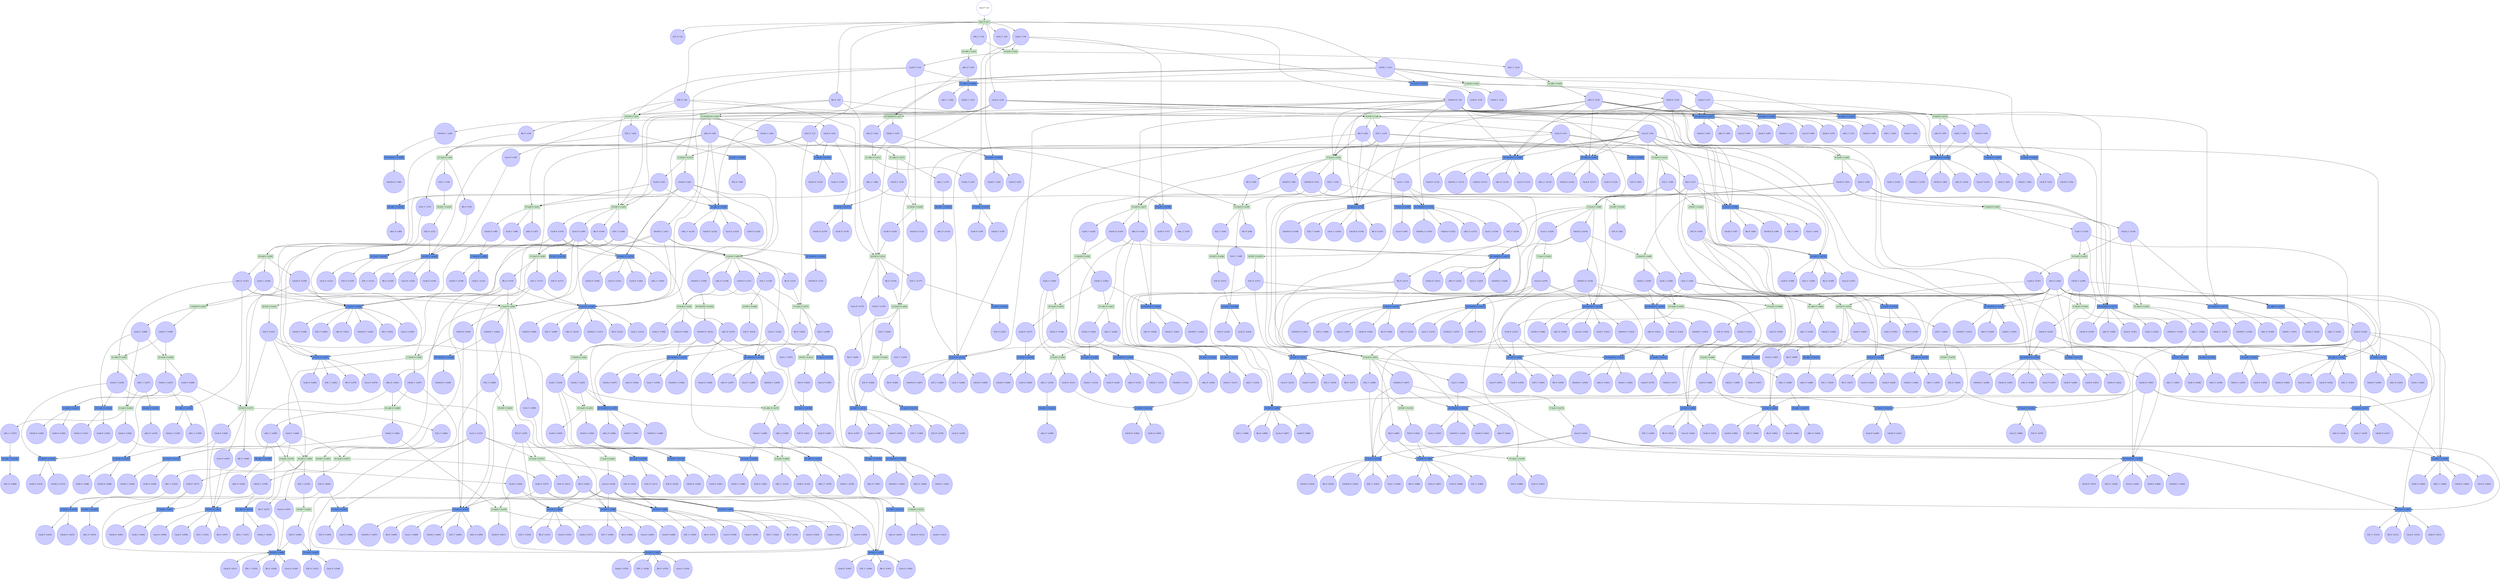 digraph test {
  c1 -> e1;
  e1 -> c2;
  e1 -> c3;
  c3 -> e3;
  c3 -> e2;
  e1 -> c4;
  c4 -> e65;
  c4 -> e150;
  c4 -> e153;
  c4 -> e162;
  c4 -> e40;
  c4 -> e171;
  c4 -> e177;
  c4 -> e179;
  c4 -> e186;
  c4 -> e188;
  c4 -> e189;
  c4 -> e197;
  c4 -> e12;
  c4 -> e10;
  c4 -> e7;
  e1 -> c5;
  c5 -> e31;
  c5 -> e23;
  c5 -> e8;
  c5 -> e5;
  e1 -> c6;
  c6 -> e31;
  c6 -> e23;
  c6 -> e8;
  c6 -> e5;
  e1 -> c7;
  c7 -> e42;
  c7 -> e37;
  c7 -> e30;
  c7 -> e18;
  c7 -> e14;
  c7 -> e9;
  e1 -> c8;
  e1 -> c9;
  c9 -> e193;
  c9 -> e194;
  c9 -> e200;
  c9 -> e205;
  c9 -> e2;
  e1 -> c10;
  c10 -> e31;
  c10 -> e184;
  c10 -> e23;
  c10 -> e188;
  c10 -> e196;
  c10 -> e197;
  c10 -> e8;
  c10 -> e5;
  e1 -> c11;
  c11 -> e201;
  c11 -> e10;
  c11 -> e203;
  c11 -> e204;
  c11 -> e7;
  c11 -> e4;
  c11 -> e205;
  e2 -> c12;
  c12 -> e6;
  e2 -> c13;
  c13 -> e24;
  c13 -> e15;
  c13 -> e5;
  c13 -> e4;
  e205 -> c14;
  e205 -> c15;
  e3 -> c16;
  c16 -> e204;
  c16 -> e7;
  e4 -> c17;
  c17 -> e196;
  c17 -> e197;
  c17 -> e13;
  c17 -> e8;
  e4 -> c18;
  c18 -> e185;
  c18 -> e186;
  c18 -> e20;
  c18 -> e189;
  c18 -> e196;
  c18 -> e197;
  c18 -> e13;
  c18 -> e12;
  e5 -> c19;
  c19 -> e9;
  e5 -> c20;
  c20 -> e182;
  e5 -> c21;
  c21 -> e173;
  c21 -> e182;
  c21 -> e187;
  c21 -> e203;
  e5 -> c22;
  c22 -> e202;
  c22 -> e9;
  e6 -> c23;
  c23 -> e178;
  c23 -> e27;
  c23 -> e185;
  c23 -> e186;
  c23 -> e20;
  c23 -> e196;
  c23 -> e197;
  c23 -> e13;
  c23 -> e201;
  c23 -> e10;
  e7 -> c24;
  c24 -> e11;
  e7 -> c25;
  c25 -> e11;
  c25 -> e200;
  e7 -> c26;
  c26 -> e199;
  e204 -> c27;
  e204 -> c28;
  e8 -> c29;
  c29 -> e153;
  c29 -> e179;
  c29 -> e14;
  c29 -> e12;
  e8 -> c30;
  c30 -> e114;
  c30 -> e70;
  c30 -> e65;
  c30 -> e149;
  c30 -> e150;
  c30 -> e153;
  c30 -> e40;
  c30 -> e175;
  c30 -> e177;
  c30 -> e179;
  c30 -> e185;
  c30 -> e186;
  c30 -> e189;
  c30 -> e12;
  e8 -> c31;
  c31 -> e175;
  c31 -> e27;
  c31 -> e185;
  c31 -> e186;
  c31 -> e20;
  e8 -> c32;
  c32 -> e153;
  c32 -> e179;
  c32 -> e198;
  c32 -> e14;
  c32 -> e12;
  e203 -> c33;
  e203 -> c34;
  e9 -> c35;
  c35 -> e182;
  e9 -> c36;
  c36 -> e16;
  e9 -> c37;
  c37 -> e183;
  e202 -> c38;
  e10 -> c39;
  c39 -> e168;
  c39 -> e172;
  c39 -> e29;
  c39 -> e26;
  c39 -> e184;
  c39 -> e21;
  c39 -> e17;
  e10 -> c40;
  c40 -> e187;
  c40 -> e17;
  c40 -> e15;
  e10 -> c41;
  c41 -> e50;
  c41 -> e168;
  c41 -> e169;
  c41 -> e26;
  c41 -> e195;
  e201 -> c42;
  e201 -> c43;
  e200 -> c44;
  e200 -> c45;
  e199 -> c46;
  e11 -> c47;
  c47 -> e193;
  e11 -> c48;
  c48 -> e192;
  c48 -> e194;
  e12 -> c49;
  c49 -> e178;
  c49 -> e27;
  e12 -> c50;
  c50 -> e18;
  e12 -> c51;
  c51 -> e148;
  c51 -> e164;
  c51 -> e167;
  c51 -> e178;
  e12 -> c52;
  c52 -> e19;
  c52 -> e18;
  e12 -> c53;
  c53 -> e167;
  c53 -> e178;
  c53 -> e190;
  e13 -> c54;
  c54 -> e188;
  c54 -> e191;
  e13 -> c55;
  c55 -> e188;
  e13 -> c56;
  c56 -> e188;
  c56 -> e191;
  e14 -> c57;
  c57 -> e114;
  c57 -> e70;
  c57 -> e65;
  c57 -> e40;
  c57 -> e175;
  c57 -> e189;
  e14 -> c58;
  c58 -> e65;
  c58 -> e40;
  c58 -> e22;
  c58 -> e189;
  e14 -> c59;
  c59 -> e100;
  c59 -> e79;
  c59 -> e64;
  c59 -> e176;
  e198 -> c60;
  e15 -> c61;
  c61 -> e184;
  c61 -> e23;
  c61 -> e21;
  e15 -> c62;
  c62 -> e168;
  c62 -> e172;
  c62 -> e29;
  c62 -> e26;
  c62 -> e184;
  c62 -> e21;
  e197 -> c63;
  e197 -> c64;
  e197 -> c65;
  e197 -> c66;
  e197 -> c67;
  e196 -> c68;
  e196 -> c69;
  e196 -> c70;
  e196 -> c71;
  e16 -> c72;
  c72 -> e182;
  c72 -> e183;
  e195 -> c73;
  e17 -> c74;
  c74 -> e173;
  c74 -> e24;
  e17 -> c75;
  c75 -> e181;
  e194 -> c76;
  e194 -> c77;
  e193 -> c78;
  e193 -> c79;
  e192 -> c80;
  e191 -> c81;
  e191 -> c82;
  e190 -> c83;
  e18 -> c84;
  e18 -> c85;
  c85 -> e28;
  e18 -> c86;
  c86 -> e166;
  e189 -> c87;
  e189 -> c88;
  e189 -> c89;
  e189 -> c90;
  e189 -> c91;
  e19 -> c92;
  e20 -> c93;
  c93 -> e40;
  c93 -> e177;
  c93 -> e179;
  c93 -> e25;
  e20 -> c94;
  c94 -> e104;
  c94 -> e105;
  c94 -> e115;
  c94 -> e117;
  c94 -> e123;
  c94 -> e124;
  c94 -> e136;
  c94 -> e60;
  c94 -> e145;
  c94 -> e149;
  c94 -> e150;
  c94 -> e152;
  c94 -> e157;
  c94 -> e161;
  c94 -> e162;
  c94 -> e35;
  c94 -> e171;
  c94 -> e177;
  e20 -> c95;
  c95 -> e136;
  c95 -> e46;
  c95 -> e177;
  c95 -> e25;
  e21 -> c96;
  c96 -> e180;
  e21 -> c97;
  e21 -> c98;
  c98 -> e180;
  e188 -> c99;
  e188 -> c100;
  e188 -> c101;
  e188 -> c102;
  e188 -> c103;
  e22 -> c104;
  c104 -> e114;
  c104 -> e70;
  c104 -> e175;
  c104 -> e176;
  e23 -> c105;
  c105 -> e169;
  c105 -> e30;
  c105 -> e26;
  e23 -> c106;
  c106 -> e80;
  c106 -> e77;
  c106 -> e155;
  c106 -> e50;
  c106 -> e168;
  c106 -> e169;
  c106 -> e172;
  c106 -> e26;
  e23 -> c107;
  c107 -> e155;
  c107 -> e36;
  c107 -> e172;
  c107 -> e29;
  e23 -> c108;
  c108 -> e169;
  c108 -> e174;
  c108 -> e30;
  c108 -> e26;
  e187 -> c109;
  e187 -> c110;
  e186 -> c111;
  e186 -> c112;
  e186 -> c113;
  e186 -> c114;
  e186 -> c115;
  e185 -> c116;
  e185 -> c117;
  e185 -> c118;
  e185 -> c119;
  e24 -> c120;
  c120 -> e31;
  e24 -> c121;
  e184 -> c122;
  e184 -> c123;
  e184 -> c124;
  e184 -> c125;
  e183 -> c126;
  e183 -> c127;
  e182 -> c128;
  e182 -> c129;
  e182 -> c130;
  e182 -> c131;
  e181 -> c132;
  e25 -> c133;
  c133 -> e160;
  c133 -> e163;
  c133 -> e33;
  e25 -> c134;
  c134 -> e35;
  c134 -> e171;
  c134 -> e33;
  e180 -> c135;
  e180 -> c136;
  e26 -> c137;
  c137 -> e158;
  c137 -> e36;
  e26 -> c138;
  c138 -> e38;
  c138 -> e37;
  e26 -> c139;
  c139 -> e158;
  c139 -> e36;
  e26 -> c140;
  c140 -> e39;
  e26 -> c141;
  c141 -> e37;
  e26 -> c142;
  c142 -> e139;
  c142 -> e158;
  c142 -> e170;
  e27 -> c143;
  c143 -> e167;
  c143 -> e32;
  e27 -> c144;
  c144 -> e147;
  c144 -> e148;
  c144 -> e47;
  c144 -> e164;
  c144 -> e167;
  e27 -> c145;
  c145 -> e32;
  e179 -> c146;
  e179 -> c147;
  e179 -> c148;
  e179 -> c149;
  e179 -> c150;
  e28 -> c151;
  c151 -> e166;
  e178 -> c152;
  e178 -> c153;
  e178 -> c154;
  e178 -> c155;
  e29 -> c156;
  c156 -> e50;
  c156 -> e169;
  c156 -> e34;
  e29 -> c157;
  c157 -> e143;
  c157 -> e50;
  c157 -> e49;
  c157 -> e169;
  e29 -> c158;
  c158 -> e56;
  c158 -> e34;
  e177 -> c159;
  e177 -> c160;
  e177 -> c161;
  e177 -> c162;
  e177 -> c163;
  e176 -> c164;
  e176 -> c165;
  e175 -> c166;
  e175 -> c167;
  e175 -> c168;
  e175 -> c169;
  e30 -> c170;
  c170 -> e80;
  c170 -> e77;
  c170 -> e155;
  c170 -> e50;
  c170 -> e168;
  e30 -> c171;
  c171 -> e50;
  c171 -> e41;
  c171 -> e168;
  e30 -> c172;
  c172 -> e87;
  c172 -> e93;
  c172 -> e71;
  c172 -> e156;
  e174 -> c173;
  e31 -> c174;
  c174 -> e42;
  e31 -> c175;
  c175 -> e134;
  e31 -> c176;
  c176 -> e134;
  e31 -> c177;
  c177 -> e165;
  c177 -> e42;
  e173 -> c178;
  e173 -> c179;
  e172 -> c180;
  e172 -> c181;
  e172 -> c182;
  e172 -> c183;
  e32 -> c184;
  c184 -> e146;
  c184 -> e58;
  c184 -> e45;
  e32 -> c185;
  c185 -> e47;
  c185 -> e164;
  c185 -> e45;
  e33 -> c186;
  c186 -> e113;
  c186 -> e161;
  c186 -> e162;
  c186 -> e43;
  e33 -> c187;
  c187 -> e70;
  c187 -> e43;
  e34 -> c188;
  c188 -> e142;
  c188 -> e61;
  c188 -> e48;
  e34 -> c189;
  c189 -> e49;
  c189 -> e48;
  e171 -> c190;
  e171 -> c191;
  e171 -> c192;
  e35 -> c193;
  c193 -> e160;
  e35 -> c194;
  c194 -> e159;
  c194 -> e163;
  e170 -> c195;
  e36 -> c196;
  c196 -> e139;
  c196 -> e44;
  e36 -> c197;
  c197 -> e109;
  c197 -> e127;
  c197 -> e129;
  c197 -> e139;
  c197 -> e57;
  e36 -> c198;
  c198 -> e44;
  e169 -> c199;
  e169 -> c200;
  e169 -> c201;
  e169 -> c202;
  e169 -> c203;
  e169 -> c204;
  e37 -> c205;
  e37 -> c206;
  c206 -> e51;
  e37 -> c207;
  c207 -> e138;
  e168 -> c208;
  e168 -> c209;
  e168 -> c210;
  e168 -> c211;
  e168 -> c212;
  e168 -> c213;
  e38 -> c214;
  e39 -> c215;
  c215 -> e109;
  c215 -> e127;
  c215 -> e139;
  c215 -> e158;
  e40 -> c216;
  c216 -> e136;
  c216 -> e137;
  c216 -> e157;
  c216 -> e46;
  e40 -> c217;
  c217 -> e88;
  c217 -> e94;
  c217 -> e95;
  c217 -> e101;
  c217 -> e137;
  e40 -> c218;
  c218 -> e124;
  c218 -> e136;
  c218 -> e137;
  c218 -> e145;
  c218 -> e157;
  e40 -> c219;
  c219 -> e137;
  c219 -> e53;
  e40 -> c220;
  c220 -> e157;
  c220 -> e52;
  e167 -> c221;
  e167 -> c222;
  e167 -> c223;
  e167 -> c224;
  e166 -> c225;
  e166 -> c226;
  e41 -> c227;
  c227 -> e80;
  c227 -> e77;
  c227 -> e155;
  c227 -> e156;
  e42 -> c228;
  c228 -> e134;
  e42 -> c229;
  c229 -> e54;
  e42 -> c230;
  c230 -> e135;
  e165 -> c231;
  e43 -> c232;
  c232 -> e91;
  c232 -> e98;
  c232 -> e104;
  c232 -> e105;
  c232 -> e114;
  c232 -> e117;
  c232 -> e149;
  c232 -> e150;
  c232 -> e152;
  e43 -> c233;
  c233 -> e65;
  c233 -> e149;
  c233 -> e150;
  c233 -> e152;
  c233 -> e153;
  e44 -> c234;
  c234 -> e128;
  c234 -> e66;
  c234 -> e55;
  e44 -> c235;
  c235 -> e127;
  c235 -> e57;
  c235 -> e55;
  e45 -> c236;
  c236 -> e147;
  c236 -> e148;
  c236 -> e154;
  e45 -> c237;
  c237 -> e154;
  e46 -> c238;
  c238 -> e122;
  c238 -> e69;
  c238 -> e59;
  e46 -> c239;
  c239 -> e60;
  c239 -> e145;
  c239 -> e59;
  e164 -> c240;
  e164 -> c241;
  e164 -> c242;
  e47 -> c243;
  c243 -> e132;
  c243 -> e146;
  e47 -> c244;
  c244 -> e144;
  c244 -> e58;
  e163 -> c245;
  e163 -> c246;
  e48 -> c247;
  c247 -> e103;
  c247 -> e143;
  c247 -> e151;
  e48 -> c248;
  c248 -> e77;
  c248 -> e151;
  e162 -> c249;
  e162 -> c250;
  e162 -> c251;
  e161 -> c252;
  e161 -> c253;
  e160 -> c254;
  e160 -> c255;
  e49 -> c256;
  c256 -> e97;
  c256 -> e130;
  c256 -> e142;
  e49 -> c257;
  c257 -> e141;
  c257 -> e61;
  e159 -> c258;
  e50 -> c259;
  c259 -> e119;
  c259 -> e56;
  e50 -> c260;
  c260 -> e119;
  c260 -> e63;
  e50 -> c261;
  c261 -> e111;
  c261 -> e119;
  c261 -> e68;
  e50 -> c262;
  c262 -> e119;
  c262 -> e140;
  e50 -> c263;
  c263 -> e83;
  c263 -> e84;
  c263 -> e85;
  c263 -> e89;
  c263 -> e90;
  c263 -> e96;
  c263 -> e119;
  e50 -> c264;
  c264 -> e62;
  e51 -> c265;
  c265 -> e138;
  e158 -> c266;
  e158 -> c267;
  e158 -> c268;
  e158 -> c269;
  e52 -> c270;
  c270 -> e88;
  c270 -> e94;
  c270 -> e95;
  c270 -> e101;
  c270 -> e136;
  c270 -> e137;
  e53 -> c271;
  c271 -> e95;
  c271 -> e101;
  c271 -> e64;
  e157 -> c272;
  e157 -> c273;
  e157 -> c274;
  e157 -> c275;
  e156 -> c276;
  e156 -> c277;
  e155 -> c278;
  e155 -> c279;
  e155 -> c280;
  e155 -> c281;
  e54 -> c282;
  c282 -> e134;
  c282 -> e135;
  e154 -> c283;
  e154 -> c284;
  e153 -> c285;
  e153 -> c286;
  e153 -> c287;
  e153 -> c288;
  e153 -> c289;
  e152 -> c290;
  e152 -> c291;
  e152 -> c292;
  e151 -> c293;
  e151 -> c294;
  e150 -> c295;
  e150 -> c296;
  e150 -> c297;
  e150 -> c298;
  e150 -> c299;
  e149 -> c300;
  e149 -> c301;
  e149 -> c302;
  e149 -> c303;
  e55 -> c304;
  c304 -> e109;
  c304 -> e129;
  c304 -> e133;
  e55 -> c305;
  c305 -> e133;
  e56 -> c306;
  c306 -> e110;
  c306 -> e75;
  c306 -> e67;
  e56 -> c307;
  c307 -> e68;
  c307 -> e67;
  e57 -> c308;
  c308 -> e72;
  c308 -> e128;
  e57 -> c309;
  c309 -> e126;
  c309 -> e66;
  e58 -> c310;
  c310 -> e125;
  e58 -> c311;
  c311 -> e132;
  e59 -> c312;
  c312 -> e123;
  c312 -> e124;
  c312 -> e131;
  e59 -> c313;
  c313 -> e94;
  c313 -> e101;
  c313 -> e131;
  e148 -> c314;
  e148 -> c315;
  e148 -> c316;
  e147 -> c317;
  e147 -> c318;
  e146 -> c319;
  e146 -> c320;
  e145 -> c321;
  e145 -> c322;
  e145 -> c323;
  e60 -> c324;
  c324 -> e116;
  c324 -> e122;
  e60 -> c325;
  c325 -> e121;
  c325 -> e69;
  e144 -> c326;
  e61 -> c327;
  c327 -> e120;
  e61 -> c328;
  c328 -> e80;
  c328 -> e130;
  e143 -> c329;
  e143 -> c330;
  e142 -> c331;
  e142 -> c332;
  e141 -> c333;
  e62 -> c334;
  c334 -> e83;
  c334 -> e84;
  c334 -> e85;
  c334 -> e89;
  c334 -> e90;
  c334 -> e96;
  c334 -> e119;
  e63 -> c335;
  c335 -> e85;
  c335 -> e90;
  c335 -> e96;
  c335 -> e71;
  e140 -> c336;
  e139 -> c337;
  e139 -> c338;
  e139 -> c339;
  e139 -> c340;
  e138 -> c341;
  e138 -> c342;
  e137 -> c343;
  e137 -> c344;
  e137 -> c345;
  e137 -> c346;
  e137 -> c347;
  e136 -> c348;
  e136 -> c349;
  e136 -> c350;
  e136 -> c351;
  e136 -> c352;
  e64 -> c353;
  c353 -> e88;
  c353 -> e94;
  e64 -> c354;
  e135 -> c355;
  e135 -> c356;
  e134 -> c357;
  e134 -> c358;
  e134 -> c359;
  e134 -> c360;
  e133 -> c361;
  e133 -> c362;
  e132 -> c363;
  e132 -> c364;
  e65 -> c365;
  c365 -> e104;
  c365 -> e105;
  c365 -> e106;
  c365 -> e115;
  c365 -> e117;
  e65 -> c366;
  c366 -> e91;
  c366 -> e98;
  c366 -> e106;
  e65 -> c367;
  c367 -> e105;
  c367 -> e106;
  c367 -> e115;
  e65 -> c368;
  c368 -> e106;
  c368 -> e74;
  e65 -> c369;
  c369 -> e115;
  c369 -> e73;
  e131 -> c370;
  e131 -> c371;
  e130 -> c372;
  e130 -> c373;
  e66 -> c374;
  c374 -> e112;
  e66 -> c375;
  c375 -> e72;
  e67 -> c376;
  c376 -> e111;
  c376 -> e118;
  e67 -> c377;
  c377 -> e89;
  c377 -> e96;
  c377 -> e118;
  e129 -> c378;
  e129 -> c379;
  e128 -> c380;
  e128 -> c381;
  e68 -> c382;
  c382 -> e78;
  c382 -> e110;
  e68 -> c383;
  c383 -> e108;
  c383 -> e75;
  e127 -> c384;
  e127 -> c385;
  e127 -> c386;
  e126 -> c387;
  e69 -> c388;
  c388 -> e107;
  e69 -> c389;
  c389 -> e88;
  c389 -> e95;
  c389 -> e116;
  e125 -> c390;
  e124 -> c391;
  e124 -> c392;
  e124 -> c393;
  e123 -> c394;
  e123 -> c395;
  e122 -> c396;
  e122 -> c397;
  e121 -> c398;
  e120 -> c399;
  e70 -> c400;
  c400 -> e99;
  e70 -> c401;
  c401 -> e99;
  e70 -> c402;
  c402 -> e99;
  c402 -> e113;
  e70 -> c403;
  c403 -> e76;
  e119 -> c404;
  e119 -> c405;
  e119 -> c406;
  e119 -> c407;
  e119 -> c408;
  e119 -> c409;
  e71 -> c410;
  c410 -> e83;
  c410 -> e84;
  c410 -> e89;
  e71 -> c411;
  e72 -> c412;
  e72 -> c413;
  e118 -> c414;
  e118 -> c415;
  e73 -> c416;
  c416 -> e91;
  c416 -> e98;
  c416 -> e104;
  c416 -> e105;
  c416 -> e106;
  e117 -> c417;
  e117 -> c418;
  e117 -> c419;
  e116 -> c420;
  e116 -> c421;
  e74 -> c422;
  c422 -> e98;
  c422 -> e79;
  e115 -> c423;
  e115 -> c424;
  e115 -> c425;
  e115 -> c426;
  e114 -> c427;
  e114 -> c428;
  e114 -> c429;
  e114 -> c430;
  e113 -> c431;
  e113 -> c432;
  e75 -> c433;
  c433 -> e102;
  e75 -> c434;
  c434 -> e84;
  c434 -> e90;
  c434 -> e78;
  e112 -> c435;
  e111 -> c436;
  e111 -> c437;
  e110 -> c438;
  e110 -> c439;
  e109 -> c440;
  e109 -> c441;
  e109 -> c442;
  e108 -> c443;
  e107 -> c444;
  e76 -> c445;
  c445 -> e99;
  c445 -> e100;
  e77 -> c446;
  c446 -> e92;
  e77 -> c447;
  c447 -> e92;
  e77 -> c448;
  c448 -> e92;
  c448 -> e103;
  e77 -> c449;
  c449 -> e81;
  e78 -> c450;
  c450 -> e83;
  c450 -> e85;
  e78 -> c451;
  e106 -> c452;
  e106 -> c453;
  e106 -> c454;
  e106 -> c455;
  e106 -> c456;
  e105 -> c457;
  e105 -> c458;
  e105 -> c459;
  e105 -> c460;
  e105 -> c461;
  e104 -> c462;
  e104 -> c463;
  e104 -> c464;
  e104 -> c465;
  e79 -> c466;
  c466 -> e91;
  e79 -> c467;
  e103 -> c468;
  e103 -> c469;
  e102 -> c470;
  e101 -> c471;
  e101 -> c472;
  e101 -> c473;
  e101 -> c474;
  e80 -> c475;
  c475 -> e86;
  e80 -> c476;
  c476 -> e86;
  e80 -> c477;
  c477 -> e86;
  c477 -> e97;
  e80 -> c478;
  c478 -> e82;
  e100 -> c479;
  e100 -> c480;
  e99 -> c481;
  e99 -> c482;
  e99 -> c483;
  e99 -> c484;
  e81 -> c485;
  c485 -> e92;
  c485 -> e93;
  e98 -> c486;
  e98 -> c487;
  e98 -> c488;
  e98 -> c489;
  e97 -> c490;
  e97 -> c491;
  e96 -> c492;
  e96 -> c493;
  e96 -> c494;
  e96 -> c495;
  e95 -> c496;
  e95 -> c497;
  e95 -> c498;
  e95 -> c499;
  e94 -> c500;
  e94 -> c501;
  e94 -> c502;
  e94 -> c503;
  e82 -> c504;
  c504 -> e86;
  c504 -> e87;
  e93 -> c505;
  e93 -> c506;
  e92 -> c507;
  e92 -> c508;
  e92 -> c509;
  e92 -> c510;
  e91 -> c511;
  e91 -> c512;
  e91 -> c513;
  e91 -> c514;
  e90 -> c515;
  e90 -> c516;
  e90 -> c517;
  e90 -> c518;
  e89 -> c519;
  e89 -> c520;
  e89 -> c521;
  e89 -> c522;
  e88 -> c523;
  e88 -> c524;
  e88 -> c525;
  e88 -> c526;
  e87 -> c527;
  e87 -> c528;
  e86 -> c529;
  e86 -> c530;
  e86 -> c531;
  e86 -> c532;
  e85 -> c533;
  e85 -> c534;
  e85 -> c535;
  e85 -> c536;
  e84 -> c537;
  e84 -> c538;
  e84 -> c539;
  e84 -> c540;
  e83 -> c541;
  e83 -> c542;
  e83 -> c543;
  e83 -> c544;
  c1 [color="#4040ff" fillcolor="transparent" label= <bad_P<FONT COLOR="red"><SUP>1</SUP></FONT>&nbsp;(c1)> shape=circle style=filled];
  c2 [color="#4040ff" fillcolor="#ccccff" label= <p27_0<FONT COLOR="red"><SUP>1</SUP></FONT>&nbsp;(c2)> shape=circle style=filled];
  c3 [color="#4040ff" fillcolor="#ccccff" label= <cdh1_1<FONT COLOR="red"><SUP>1</SUP></FONT>&nbsp;(c3)> shape=circle style=filled];
  c4 [color="#4040ff" fillcolor="#ccccff" label= <UbcH10_0<FONT COLOR="red"><SUP>1</SUP></FONT>&nbsp;(c4)> shape=circle style=filled];
  c5 [color="#4040ff" fillcolor="#ccccff" label= <Rb_0<FONT COLOR="red"><SUP>1</SUP></FONT>&nbsp;(c5)> shape=circle style=filled];
  c6 [color="#4040ff" fillcolor="#ccccff" label= <E2F_0<FONT COLOR="red"><SUP>1</SUP></FONT>&nbsp;(c6)> shape=circle style=filled];
  c7 [color="#4040ff" fillcolor="#ccccff" label= <CycE_0<FONT COLOR="red"><SUP>1</SUP></FONT>&nbsp;(c7)> shape=circle style=filled];
  c8 [color="#4040ff" fillcolor="#ccccff" label= <CycD_1<FONT COLOR="red"><SUP>1</SUP></FONT>&nbsp;(c8)> shape=circle style=filled];
  c9 [color="#4040ff" fillcolor="#ccccff" label= <CycB_1<FONT COLOR="red"><SUP>1</SUP></FONT>&nbsp;(c9)> shape=circle style=filled];
  c10 [color="#4040ff" fillcolor="#ccccff" label= <CycA_0<FONT COLOR="red"><SUP>1</SUP></FONT>&nbsp;(c10)> shape=circle style=filled];
  c11 [color="#4040ff" fillcolor="#ccccff" label= <Cdc20_1<FONT COLOR="red"><SUP>1</SUP></FONT>&nbsp;(c11)> shape=circle style=filled];
  c12 [color="#4040ff" fillcolor="#ccccff" label= <cdh1_1<FONT COLOR="red"><SUP>1</SUP></FONT>&nbsp;(c12)> shape=circle style=filled];
  c13 [color="#4040ff" fillcolor="#ccccff" label= <CycB_0<FONT COLOR="red"><SUP>1</SUP></FONT>&nbsp;(c13)> shape=circle style=filled];
  c14 [color="#4040ff" fillcolor="#ccccff" label= <Cdc20_1<FONT COLOR="red"><SUP>1</SUP></FONT>&nbsp;(c14)> shape=circle style=filled];
  c15 [color="#4040ff" fillcolor="#ccccff" label= <CycB_0<FONT COLOR="red"><SUP>1</SUP></FONT>&nbsp;(c15)> shape=circle style=filled];
  c16 [color="#4040ff" fillcolor="#ccccff" label= <cdh1_0<FONT COLOR="red"><SUP>1</SUP></FONT>&nbsp;(c16)> shape=circle style=filled];
  c17 [color="#4040ff" fillcolor="#ccccff" label= <CycB_0<FONT COLOR="red"><SUP>1</SUP></FONT>&nbsp;(c17)> shape=circle style=filled];
  c18 [color="#4040ff" fillcolor="#ccccff" label= <Cdc20_0<FONT COLOR="red"><SUP>1</SUP></FONT>&nbsp;(c18)> shape=circle style=filled];
  c19 [color="#4040ff" fillcolor="#ccccff" label= <Rb_0<FONT COLOR="red"><SUP>1</SUP></FONT>&nbsp;(c19)> shape=circle style=filled];
  c20 [color="#4040ff" fillcolor="#ccccff" label= <CycA_0<FONT COLOR="red"><SUP>1</SUP></FONT>&nbsp;(c20)> shape=circle style=filled];
  c21 [color="#4040ff" fillcolor="#ccccff" label= <CycB_0<FONT COLOR="red"><SUP>1</SUP></FONT>&nbsp;(c21)> shape=circle style=filled];
  c22 [color="#4040ff" fillcolor="#ccccff" label= <E2F_1<FONT COLOR="red"><SUP>1</SUP></FONT>&nbsp;(c22)> shape=circle style=filled];
  c23 [color="#4040ff" fillcolor="#ccccff" label= <cdh1_0<FONT COLOR="red"><SUP>1</SUP></FONT>&nbsp;(c23)> shape=circle style=filled];
  c24 [color="#4040ff" fillcolor="#ccccff" label= <cdh1_0<FONT COLOR="red"><SUP>1</SUP></FONT>&nbsp;(c24)> shape=circle style=filled];
  c25 [color="#4040ff" fillcolor="#ccccff" label= <Cdc20_1<FONT COLOR="red"><SUP>1</SUP></FONT>&nbsp;(c25)> shape=circle style=filled];
  c26 [color="#4040ff" fillcolor="#ccccff" label= <UbcH10_1<FONT COLOR="red"><SUP>1</SUP></FONT>&nbsp;(c26)> shape=circle style=filled];
  c27 [color="#4040ff" fillcolor="#ccccff" label= <Cdc20_1<FONT COLOR="red"><SUP>1</SUP></FONT>&nbsp;(c27)> shape=circle style=filled];
  c28 [color="#4040ff" fillcolor="#ccccff" label= <cdh1_1<FONT COLOR="red"><SUP>1</SUP></FONT>&nbsp;(c28)> shape=circle style=filled];
  c29 [color="#4040ff" fillcolor="#ccccff" label= <Rb_0<FONT COLOR="red"><SUP>1</SUP></FONT>&nbsp;(c29)> shape=circle style=filled];
  c30 [color="#4040ff" fillcolor="#ccccff" label= <CycA_0<FONT COLOR="red"><SUP>1</SUP></FONT>&nbsp;(c30)> shape=circle style=filled];
  c31 [color="#4040ff" fillcolor="#ccccff" label= <CycB_0<FONT COLOR="red"><SUP>1</SUP></FONT>&nbsp;(c31)> shape=circle style=filled];
  c32 [color="#4040ff" fillcolor="#ccccff" label= <E2F_1<FONT COLOR="red"><SUP>1</SUP></FONT>&nbsp;(c32)> shape=circle style=filled];
  c33 [color="#4040ff" fillcolor="#ccccff" label= <CycB_0<FONT COLOR="red"><SUP>1</SUP></FONT>&nbsp;(c33)> shape=circle style=filled];
  c34 [color="#4040ff" fillcolor="#ccccff" label= <Cdc20_0<FONT COLOR="red"><SUP>1</SUP></FONT>&nbsp;(c34)> shape=circle style=filled];
  c35 [color="#4040ff" fillcolor="#ccccff" label= <Rb_0<FONT COLOR="red"><SUP>1</SUP></FONT>&nbsp;(c35)> shape=circle style=filled];
  c36 [color="#4040ff" fillcolor="#ccccff" label= <E2F_1<FONT COLOR="red"><SUP>1</SUP></FONT>&nbsp;(c36)> shape=circle style=filled];
  c37 [color="#4040ff" fillcolor="#ccccff" label= <CycE_1<FONT COLOR="red"><SUP>1</SUP></FONT>&nbsp;(c37)> shape=circle style=filled];
  c38 [color="#4040ff" fillcolor="#ccccff" label= <E2F_0<FONT COLOR="red"><SUP>1</SUP></FONT>&nbsp;(c38)> shape=circle style=filled];
  c39 [color="#4040ff" fillcolor="#ccccff" label= <cdh1_0<FONT COLOR="red"><SUP>1</SUP></FONT>&nbsp;(c39)> shape=circle style=filled];
  c40 [color="#4040ff" fillcolor="#ccccff" label= <Cdc20_1<FONT COLOR="red"><SUP>1</SUP></FONT>&nbsp;(c40)> shape=circle style=filled];
  c41 [color="#4040ff" fillcolor="#ccccff" label= <UbcH10_1<FONT COLOR="red"><SUP>1</SUP></FONT>&nbsp;(c41)> shape=circle style=filled];
  c42 [color="#4040ff" fillcolor="#ccccff" label= <Cdc20_1<FONT COLOR="red"><SUP>1</SUP></FONT>&nbsp;(c42)> shape=circle style=filled];
  c43 [color="#4040ff" fillcolor="#ccccff" label= <cdh1_1<FONT COLOR="red"><SUP>1</SUP></FONT>&nbsp;(c43)> shape=circle style=filled];
  c44 [color="#4040ff" fillcolor="#ccccff" label= <Cdc20_1<FONT COLOR="red"><SUP>1</SUP></FONT>&nbsp;(c44)> shape=circle style=filled];
  c45 [color="#4040ff" fillcolor="#ccccff" label= <CycB_0<FONT COLOR="red"><SUP>1</SUP></FONT>&nbsp;(c45)> shape=circle style=filled];
  c46 [color="#4040ff" fillcolor="#ccccff" label= <UbcH10_0<FONT COLOR="red"><SUP>1</SUP></FONT>&nbsp;(c46)> shape=circle style=filled];
  c47 [color="#4040ff" fillcolor="#ccccff" label= <Cdc20_1<FONT COLOR="red"><SUP>1</SUP></FONT>&nbsp;(c47)> shape=circle style=filled];
  c48 [color="#4040ff" fillcolor="#ccccff" label= <cdh1_1<FONT COLOR="red"><SUP>1</SUP></FONT>&nbsp;(c48)> shape=circle style=filled];
  c49 [color="#4040ff" fillcolor="#ccccff" label= <Cdc20_0<FONT COLOR="red"><SUP>1</SUP></FONT>&nbsp;(c49)> shape=circle style=filled];
  c50 [color="#4040ff" fillcolor="#ccccff" label= <Rb_0<FONT COLOR="red"><SUP>1</SUP></FONT>&nbsp;(c50)> shape=circle style=filled];
  c51 [color="#4040ff" fillcolor="#ccccff" label= <UbcH10_0<FONT COLOR="red"><SUP>1</SUP></FONT>&nbsp;(c51)> shape=circle style=filled];
  c52 [color="#4040ff" fillcolor="#ccccff" label= <E2F_1<FONT COLOR="red"><SUP>1</SUP></FONT>&nbsp;(c52)> shape=circle style=filled];
  c53 [color="#4040ff" fillcolor="#ccccff" label= <CycA_1<FONT COLOR="red"><SUP>1</SUP></FONT>&nbsp;(c53)> shape=circle style=filled];
  c54 [color="#4040ff" fillcolor="#ccccff" label= <Cdc20_0<FONT COLOR="red"><SUP>1</SUP></FONT>&nbsp;(c54)> shape=circle style=filled];
  c55 [color="#4040ff" fillcolor="#ccccff" label= <cdh1_0<FONT COLOR="red"><SUP>1</SUP></FONT>&nbsp;(c55)> shape=circle style=filled];
  c56 [color="#4040ff" fillcolor="#ccccff" label= <CycB_1<FONT COLOR="red"><SUP>1</SUP></FONT>&nbsp;(c56)> shape=circle style=filled];
  c57 [color="#4040ff" fillcolor="#ccccff" label= <Rb_0<FONT COLOR="red"><SUP>1</SUP></FONT>&nbsp;(c57)> shape=circle style=filled];
  c58 [color="#4040ff" fillcolor="#ccccff" label= <E2F_1<FONT COLOR="red"><SUP>1</SUP></FONT>&nbsp;(c58)> shape=circle style=filled];
  c59 [color="#4040ff" fillcolor="#ccccff" label= <CycE_1<FONT COLOR="red"><SUP>1</SUP></FONT>&nbsp;(c59)> shape=circle style=filled];
  c60 [color="#4040ff" fillcolor="#ccccff" label= <E2F_0<FONT COLOR="red"><SUP>1</SUP></FONT>&nbsp;(c60)> shape=circle style=filled];
  c61 [color="#4040ff" fillcolor="#ccccff" label= <CycB_0<FONT COLOR="red"><SUP>1</SUP></FONT>&nbsp;(c61)> shape=circle style=filled];
  c62 [color="#4040ff" fillcolor="#ccccff" label= <Cdc20_0<FONT COLOR="red"><SUP>1</SUP></FONT>&nbsp;(c62)> shape=circle style=filled];
  c63 [color="#4040ff" fillcolor="#ccccff" label= <Cdc20_0<FONT COLOR="red"><SUP>1</SUP></FONT>&nbsp;(c63)> shape=circle style=filled];
  c64 [color="#4040ff" fillcolor="#ccccff" label= <cdh1_0<FONT COLOR="red"><SUP>1</SUP></FONT>&nbsp;(c64)> shape=circle style=filled];
  c65 [color="#4040ff" fillcolor="#ccccff" label= <CycA_0<FONT COLOR="red"><SUP>1</SUP></FONT>&nbsp;(c65)> shape=circle style=filled];
  c66 [color="#4040ff" fillcolor="#ccccff" label= <CycB_0<FONT COLOR="red"><SUP>1</SUP></FONT>&nbsp;(c66)> shape=circle style=filled];
  c67 [color="#4040ff" fillcolor="#ccccff" label= <UbcH10_1<FONT COLOR="red"><SUP>1</SUP></FONT>&nbsp;(c67)> shape=circle style=filled];
  c68 [color="#4040ff" fillcolor="#ccccff" label= <Cdc20_0<FONT COLOR="red"><SUP>1</SUP></FONT>&nbsp;(c68)> shape=circle style=filled];
  c69 [color="#4040ff" fillcolor="#ccccff" label= <CycA_0<FONT COLOR="red"><SUP>1</SUP></FONT>&nbsp;(c69)> shape=circle style=filled];
  c70 [color="#4040ff" fillcolor="#ccccff" label= <CycB_0<FONT COLOR="red"><SUP>1</SUP></FONT>&nbsp;(c70)> shape=circle style=filled];
  c71 [color="#4040ff" fillcolor="#ccccff" label= <cdh1_1<FONT COLOR="red"><SUP>1</SUP></FONT>&nbsp;(c71)> shape=circle style=filled];
  c72 [color="#4040ff" fillcolor="#ccccff" label= <E2F_0<FONT COLOR="red"><SUP>1</SUP></FONT>&nbsp;(c72)> shape=circle style=filled];
  c73 [color="#4040ff" fillcolor="#ccccff" label= <UbcH10_0<FONT COLOR="red"><SUP>1</SUP></FONT>&nbsp;(c73)> shape=circle style=filled];
  c74 [color="#4040ff" fillcolor="#ccccff" label= <Cdc20_1<FONT COLOR="red"><SUP>1</SUP></FONT>&nbsp;(c74)> shape=circle style=filled];
  c75 [color="#4040ff" fillcolor="#ccccff" label= <cdh1_1<FONT COLOR="red"><SUP>1</SUP></FONT>&nbsp;(c75)> shape=circle style=filled];
  c76 [color="#4040ff" fillcolor="#ccccff" label= <cdh1_1<FONT COLOR="red"><SUP>1</SUP></FONT>&nbsp;(c76)> shape=circle style=filled];
  c77 [color="#4040ff" fillcolor="#ccccff" label= <CycB_0<FONT COLOR="red"><SUP>1</SUP></FONT>&nbsp;(c77)> shape=circle style=filled];
  c78 [color="#4040ff" fillcolor="#ccccff" label= <Cdc20_1<FONT COLOR="red"><SUP>1</SUP></FONT>&nbsp;(c78)> shape=circle style=filled];
  c79 [color="#4040ff" fillcolor="#ccccff" label= <CycB_0<FONT COLOR="red"><SUP>1</SUP></FONT>&nbsp;(c79)> shape=circle style=filled];
  c80 [color="#4040ff" fillcolor="#ccccff" label= <cdh1_0<FONT COLOR="red"><SUP>1</SUP></FONT>&nbsp;(c80)> shape=circle style=filled];
  c81 [color="#4040ff" fillcolor="#ccccff" label= <CycB_1<FONT COLOR="red"><SUP>1</SUP></FONT>&nbsp;(c81)> shape=circle style=filled];
  c82 [color="#4040ff" fillcolor="#ccccff" label= <Cdc20_1<FONT COLOR="red"><SUP>1</SUP></FONT>&nbsp;(c82)> shape=circle style=filled];
  c83 [color="#4040ff" fillcolor="#ccccff" label= <CycA_0<FONT COLOR="red"><SUP>1</SUP></FONT>&nbsp;(c83)> shape=circle style=filled];
  c84 [color="#4040ff" fillcolor="#ccccff" label= <Rb_0<FONT COLOR="red"><SUP>1</SUP></FONT>&nbsp;(c84)> shape=circle style=filled];
  c85 [color="#4040ff" fillcolor="#ccccff" label= <E2F_1<FONT COLOR="red"><SUP>1</SUP></FONT>&nbsp;(c85)> shape=circle style=filled];
  c86 [color="#4040ff" fillcolor="#ccccff" label= <CycE_1<FONT COLOR="red"><SUP>1</SUP></FONT>&nbsp;(c86)> shape=circle style=filled];
  c87 [color="#4040ff" fillcolor="#ccccff" label= <Cdc20_0<FONT COLOR="red"><SUP>1</SUP></FONT>&nbsp;(c87)> shape=circle style=filled];
  c88 [color="#4040ff" fillcolor="#ccccff" label= <Rb_0<FONT COLOR="red"><SUP>1</SUP></FONT>&nbsp;(c88)> shape=circle style=filled];
  c89 [color="#4040ff" fillcolor="#ccccff" label= <UbcH10_0<FONT COLOR="red"><SUP>1</SUP></FONT>&nbsp;(c89)> shape=circle style=filled];
  c90 [color="#4040ff" fillcolor="#ccccff" label= <E2F_1<FONT COLOR="red"><SUP>1</SUP></FONT>&nbsp;(c90)> shape=circle style=filled];
  c91 [color="#4040ff" fillcolor="#ccccff" label= <CycA_1<FONT COLOR="red"><SUP>1</SUP></FONT>&nbsp;(c91)> shape=circle style=filled];
  c92 [color="#4040ff" fillcolor="#ccccff" label= <E2F_0<FONT COLOR="red"><SUP>1</SUP></FONT>&nbsp;(c92)> shape=circle style=filled];
  c93 [color="#4040ff" fillcolor="#ccccff" label= <Cdc20_0<FONT COLOR="red"><SUP>1</SUP></FONT>&nbsp;(c93)> shape=circle style=filled];
  c94 [color="#4040ff" fillcolor="#ccccff" label= <cdh1_0<FONT COLOR="red"><SUP>1</SUP></FONT>&nbsp;(c94)> shape=circle style=filled];
  c95 [color="#4040ff" fillcolor="#ccccff" label= <CycB_1<FONT COLOR="red"><SUP>1</SUP></FONT>&nbsp;(c95)> shape=circle style=filled];
  c96 [color="#4040ff" fillcolor="#ccccff" label= <Cdc20_0<FONT COLOR="red"><SUP>1</SUP></FONT>&nbsp;(c96)> shape=circle style=filled];
  c97 [color="#4040ff" fillcolor="#ccccff" label= <cdh1_0<FONT COLOR="red"><SUP>1</SUP></FONT>&nbsp;(c97)> shape=circle style=filled];
  c98 [color="#4040ff" fillcolor="#ccccff" label= <CycB_1<FONT COLOR="red"><SUP>1</SUP></FONT>&nbsp;(c98)> shape=circle style=filled];
  c99 [color="#4040ff" fillcolor="#ccccff" label= <Cdc20_0<FONT COLOR="red"><SUP>1</SUP></FONT>&nbsp;(c99)> shape=circle style=filled];
  c100 [color="#4040ff" fillcolor="#ccccff" label= <cdh1_0<FONT COLOR="red"><SUP>1</SUP></FONT>&nbsp;(c100)> shape=circle style=filled];
  c101 [color="#4040ff" fillcolor="#ccccff" label= <CycA_0<FONT COLOR="red"><SUP>1</SUP></FONT>&nbsp;(c101)> shape=circle style=filled];
  c102 [color="#4040ff" fillcolor="#ccccff" label= <CycB_1<FONT COLOR="red"><SUP>1</SUP></FONT>&nbsp;(c102)> shape=circle style=filled];
  c103 [color="#4040ff" fillcolor="#ccccff" label= <UbcH10_1<FONT COLOR="red"><SUP>1</SUP></FONT>&nbsp;(c103)> shape=circle style=filled];
  c104 [color="#4040ff" fillcolor="#ccccff" label= <E2F_0<FONT COLOR="red"><SUP>1</SUP></FONT>&nbsp;(c104)> shape=circle style=filled];
  c105 [color="#4040ff" fillcolor="#ccccff" label= <Rb_0<FONT COLOR="red"><SUP>1</SUP></FONT>&nbsp;(c105)> shape=circle style=filled];
  c106 [color="#4040ff" fillcolor="#ccccff" label= <CycA_0<FONT COLOR="red"><SUP>1</SUP></FONT>&nbsp;(c106)> shape=circle style=filled];
  c107 [color="#4040ff" fillcolor="#ccccff" label= <CycB_0<FONT COLOR="red"><SUP>1</SUP></FONT>&nbsp;(c107)> shape=circle style=filled];
  c108 [color="#4040ff" fillcolor="#ccccff" label= <E2F_1<FONT COLOR="red"><SUP>1</SUP></FONT>&nbsp;(c108)> shape=circle style=filled];
  c109 [color="#4040ff" fillcolor="#ccccff" label= <CycB_0<FONT COLOR="red"><SUP>1</SUP></FONT>&nbsp;(c109)> shape=circle style=filled];
  c110 [color="#4040ff" fillcolor="#ccccff" label= <Cdc20_0<FONT COLOR="red"><SUP>1</SUP></FONT>&nbsp;(c110)> shape=circle style=filled];
  c111 [color="#4040ff" fillcolor="#ccccff" label= <Cdc20_0<FONT COLOR="red"><SUP>1</SUP></FONT>&nbsp;(c111)> shape=circle style=filled];
  c112 [color="#4040ff" fillcolor="#ccccff" label= <cdh1_0<FONT COLOR="red"><SUP>1</SUP></FONT>&nbsp;(c112)> shape=circle style=filled];
  c113 [color="#4040ff" fillcolor="#ccccff" label= <CycA_0<FONT COLOR="red"><SUP>1</SUP></FONT>&nbsp;(c113)> shape=circle style=filled];
  c114 [color="#4040ff" fillcolor="#ccccff" label= <CycB_0<FONT COLOR="red"><SUP>1</SUP></FONT>&nbsp;(c114)> shape=circle style=filled];
  c115 [color="#4040ff" fillcolor="#ccccff" label= <UbcH10_1<FONT COLOR="red"><SUP>1</SUP></FONT>&nbsp;(c115)> shape=circle style=filled];
  c116 [color="#4040ff" fillcolor="#ccccff" label= <Cdc20_0<FONT COLOR="red"><SUP>1</SUP></FONT>&nbsp;(c116)> shape=circle style=filled];
  c117 [color="#4040ff" fillcolor="#ccccff" label= <CycA_0<FONT COLOR="red"><SUP>1</SUP></FONT>&nbsp;(c117)> shape=circle style=filled];
  c118 [color="#4040ff" fillcolor="#ccccff" label= <CycB_0<FONT COLOR="red"><SUP>1</SUP></FONT>&nbsp;(c118)> shape=circle style=filled];
  c119 [color="#4040ff" fillcolor="#ccccff" label= <cdh1_1<FONT COLOR="red"><SUP>1</SUP></FONT>&nbsp;(c119)> shape=circle style=filled];
  c120 [color="#4040ff" fillcolor="#ccccff" label= <CycB_0<FONT COLOR="red"><SUP>1</SUP></FONT>&nbsp;(c120)> shape=circle style=filled];
  c121 [color="#4040ff" fillcolor="#ccccff" label= <Cdc20_0<FONT COLOR="red"><SUP>1</SUP></FONT>&nbsp;(c121)> shape=circle style=filled];
  c122 [color="#4040ff" fillcolor="#ccccff" label= <Cdc20_0<FONT COLOR="red"><SUP>1</SUP></FONT>&nbsp;(c122)> shape=circle style=filled];
  c123 [color="#4040ff" fillcolor="#ccccff" label= <CycA_0<FONT COLOR="red"><SUP>1</SUP></FONT>&nbsp;(c123)> shape=circle style=filled];
  c124 [color="#4040ff" fillcolor="#ccccff" label= <CycB_0<FONT COLOR="red"><SUP>1</SUP></FONT>&nbsp;(c124)> shape=circle style=filled];
  c125 [color="#4040ff" fillcolor="#ccccff" label= <cdh1_1<FONT COLOR="red"><SUP>1</SUP></FONT>&nbsp;(c125)> shape=circle style=filled];
  c126 [color="#4040ff" fillcolor="#ccccff" label= <E2F_0<FONT COLOR="red"><SUP>1</SUP></FONT>&nbsp;(c126)> shape=circle style=filled];
  c127 [color="#4040ff" fillcolor="#ccccff" label= <CycE_0<FONT COLOR="red"><SUP>1</SUP></FONT>&nbsp;(c127)> shape=circle style=filled];
  c128 [color="#4040ff" fillcolor="#ccccff" label= <Rb_0<FONT COLOR="red"><SUP>1</SUP></FONT>&nbsp;(c128)> shape=circle style=filled];
  c129 [color="#4040ff" fillcolor="#ccccff" label= <CycA_0<FONT COLOR="red"><SUP>1</SUP></FONT>&nbsp;(c129)> shape=circle style=filled];
  c130 [color="#4040ff" fillcolor="#ccccff" label= <CycB_0<FONT COLOR="red"><SUP>1</SUP></FONT>&nbsp;(c130)> shape=circle style=filled];
  c131 [color="#4040ff" fillcolor="#ccccff" label= <E2F_1<FONT COLOR="red"><SUP>1</SUP></FONT>&nbsp;(c131)> shape=circle style=filled];
  c132 [color="#4040ff" fillcolor="#ccccff" label= <cdh1_0<FONT COLOR="red"><SUP>1</SUP></FONT>&nbsp;(c132)> shape=circle style=filled];
  c133 [color="#4040ff" fillcolor="#ccccff" label= <CycB_1<FONT COLOR="red"><SUP>1</SUP></FONT>&nbsp;(c133)> shape=circle style=filled];
  c134 [color="#4040ff" fillcolor="#ccccff" label= <Cdc20_1<FONT COLOR="red"><SUP>1</SUP></FONT>&nbsp;(c134)> shape=circle style=filled];
  c135 [color="#4040ff" fillcolor="#ccccff" label= <CycB_1<FONT COLOR="red"><SUP>1</SUP></FONT>&nbsp;(c135)> shape=circle style=filled];
  c136 [color="#4040ff" fillcolor="#ccccff" label= <Cdc20_1<FONT COLOR="red"><SUP>1</SUP></FONT>&nbsp;(c136)> shape=circle style=filled];
  c137 [color="#4040ff" fillcolor="#ccccff" label= <Cdc20_0<FONT COLOR="red"><SUP>1</SUP></FONT>&nbsp;(c137)> shape=circle style=filled];
  c138 [color="#4040ff" fillcolor="#ccccff" label= <E2F_1<FONT COLOR="red"><SUP>1</SUP></FONT>&nbsp;(c138)> shape=circle style=filled];
  c139 [color="#4040ff" fillcolor="#ccccff" label= <cdh1_0<FONT COLOR="red"><SUP>1</SUP></FONT>&nbsp;(c139)> shape=circle style=filled];
  c140 [color="#4040ff" fillcolor="#ccccff" label= <UbcH10_1<FONT COLOR="red"><SUP>1</SUP></FONT>&nbsp;(c140)> shape=circle style=filled];
  c141 [color="#4040ff" fillcolor="#ccccff" label= <Rb_0<FONT COLOR="red"><SUP>1</SUP></FONT>&nbsp;(c141)> shape=circle style=filled];
  c142 [color="#4040ff" fillcolor="#ccccff" label= <CycA_1<FONT COLOR="red"><SUP>1</SUP></FONT>&nbsp;(c142)> shape=circle style=filled];
  c143 [color="#4040ff" fillcolor="#ccccff" label= <Cdc20_0<FONT COLOR="red"><SUP>1</SUP></FONT>&nbsp;(c143)> shape=circle style=filled];
  c144 [color="#4040ff" fillcolor="#ccccff" label= <cdh1_0<FONT COLOR="red"><SUP>1</SUP></FONT>&nbsp;(c144)> shape=circle style=filled];
  c145 [color="#4040ff" fillcolor="#ccccff" label= <CycB_1<FONT COLOR="red"><SUP>1</SUP></FONT>&nbsp;(c145)> shape=circle style=filled];
  c146 [color="#4040ff" fillcolor="#ccccff" label= <Cdc20_0<FONT COLOR="red"><SUP>1</SUP></FONT>&nbsp;(c146)> shape=circle style=filled];
  c147 [color="#4040ff" fillcolor="#ccccff" label= <Rb_0<FONT COLOR="red"><SUP>1</SUP></FONT>&nbsp;(c147)> shape=circle style=filled];
  c148 [color="#4040ff" fillcolor="#ccccff" label= <UbcH10_0<FONT COLOR="red"><SUP>1</SUP></FONT>&nbsp;(c148)> shape=circle style=filled];
  c149 [color="#4040ff" fillcolor="#ccccff" label= <E2F_1<FONT COLOR="red"><SUP>1</SUP></FONT>&nbsp;(c149)> shape=circle style=filled];
  c150 [color="#4040ff" fillcolor="#ccccff" label= <CycA_1<FONT COLOR="red"><SUP>1</SUP></FONT>&nbsp;(c150)> shape=circle style=filled];
  c151 [color="#4040ff" fillcolor="#ccccff" label= <E2F_0<FONT COLOR="red"><SUP>1</SUP></FONT>&nbsp;(c151)> shape=circle style=filled];
  c152 [color="#4040ff" fillcolor="#ccccff" label= <Cdc20_0<FONT COLOR="red"><SUP>1</SUP></FONT>&nbsp;(c152)> shape=circle style=filled];
  c153 [color="#4040ff" fillcolor="#ccccff" label= <cdh1_0<FONT COLOR="red"><SUP>1</SUP></FONT>&nbsp;(c153)> shape=circle style=filled];
  c154 [color="#4040ff" fillcolor="#ccccff" label= <CycA_1<FONT COLOR="red"><SUP>1</SUP></FONT>&nbsp;(c154)> shape=circle style=filled];
  c155 [color="#4040ff" fillcolor="#ccccff" label= <UbcH10_1<FONT COLOR="red"><SUP>1</SUP></FONT>&nbsp;(c155)> shape=circle style=filled];
  c156 [color="#4040ff" fillcolor="#ccccff" label= <Cdc20_0<FONT COLOR="red"><SUP>1</SUP></FONT>&nbsp;(c156)> shape=circle style=filled];
  c157 [color="#4040ff" fillcolor="#ccccff" label= <cdh1_0<FONT COLOR="red"><SUP>1</SUP></FONT>&nbsp;(c157)> shape=circle style=filled];
  c158 [color="#4040ff" fillcolor="#ccccff" label= <CycB_1<FONT COLOR="red"><SUP>1</SUP></FONT>&nbsp;(c158)> shape=circle style=filled];
  c159 [color="#4040ff" fillcolor="#ccccff" label= <Cdc20_0<FONT COLOR="red"><SUP>1</SUP></FONT>&nbsp;(c159)> shape=circle style=filled];
  c160 [color="#4040ff" fillcolor="#ccccff" label= <cdh1_0<FONT COLOR="red"><SUP>1</SUP></FONT>&nbsp;(c160)> shape=circle style=filled];
  c161 [color="#4040ff" fillcolor="#ccccff" label= <CycA_0<FONT COLOR="red"><SUP>1</SUP></FONT>&nbsp;(c161)> shape=circle style=filled];
  c162 [color="#4040ff" fillcolor="#ccccff" label= <CycB_1<FONT COLOR="red"><SUP>1</SUP></FONT>&nbsp;(c162)> shape=circle style=filled];
  c163 [color="#4040ff" fillcolor="#ccccff" label= <UbcH10_1<FONT COLOR="red"><SUP>1</SUP></FONT>&nbsp;(c163)> shape=circle style=filled];
  c164 [color="#4040ff" fillcolor="#ccccff" label= <E2F_0<FONT COLOR="red"><SUP>1</SUP></FONT>&nbsp;(c164)> shape=circle style=filled];
  c165 [color="#4040ff" fillcolor="#ccccff" label= <CycE_0<FONT COLOR="red"><SUP>1</SUP></FONT>&nbsp;(c165)> shape=circle style=filled];
  c166 [color="#4040ff" fillcolor="#ccccff" label= <Rb_0<FONT COLOR="red"><SUP>1</SUP></FONT>&nbsp;(c166)> shape=circle style=filled];
  c167 [color="#4040ff" fillcolor="#ccccff" label= <CycA_0<FONT COLOR="red"><SUP>1</SUP></FONT>&nbsp;(c167)> shape=circle style=filled];
  c168 [color="#4040ff" fillcolor="#ccccff" label= <CycB_0<FONT COLOR="red"><SUP>1</SUP></FONT>&nbsp;(c168)> shape=circle style=filled];
  c169 [color="#4040ff" fillcolor="#ccccff" label= <E2F_1<FONT COLOR="red"><SUP>1</SUP></FONT>&nbsp;(c169)> shape=circle style=filled];
  c170 [color="#4040ff" fillcolor="#ccccff" label= <Rb_0<FONT COLOR="red"><SUP>1</SUP></FONT>&nbsp;(c170)> shape=circle style=filled];
  c171 [color="#4040ff" fillcolor="#ccccff" label= <E2F_1<FONT COLOR="red"><SUP>1</SUP></FONT>&nbsp;(c171)> shape=circle style=filled];
  c172 [color="#4040ff" fillcolor="#ccccff" label= <CycE_1<FONT COLOR="red"><SUP>1</SUP></FONT>&nbsp;(c172)> shape=circle style=filled];
  c173 [color="#4040ff" fillcolor="#ccccff" label= <E2F_0<FONT COLOR="red"><SUP>1</SUP></FONT>&nbsp;(c173)> shape=circle style=filled];
  c174 [color="#4040ff" fillcolor="#ccccff" label= <Rb_0<FONT COLOR="red"><SUP>1</SUP></FONT>&nbsp;(c174)> shape=circle style=filled];
  c175 [color="#4040ff" fillcolor="#ccccff" label= <CycA_0<FONT COLOR="red"><SUP>1</SUP></FONT>&nbsp;(c175)> shape=circle style=filled];
  c176 [color="#4040ff" fillcolor="#ccccff" label= <CycB_0<FONT COLOR="red"><SUP>1</SUP></FONT>&nbsp;(c176)> shape=circle style=filled];
  c177 [color="#4040ff" fillcolor="#ccccff" label= <E2F_1<FONT COLOR="red"><SUP>1</SUP></FONT>&nbsp;(c177)> shape=circle style=filled];
  c178 [color="#4040ff" fillcolor="#ccccff" label= <CycB_0<FONT COLOR="red"><SUP>1</SUP></FONT>&nbsp;(c178)> shape=circle style=filled];
  c179 [color="#4040ff" fillcolor="#ccccff" label= <Cdc20_0<FONT COLOR="red"><SUP>1</SUP></FONT>&nbsp;(c179)> shape=circle style=filled];
  c180 [color="#4040ff" fillcolor="#ccccff" label= <Cdc20_0<FONT COLOR="red"><SUP>1</SUP></FONT>&nbsp;(c180)> shape=circle style=filled];
  c181 [color="#4040ff" fillcolor="#ccccff" label= <CycA_0<FONT COLOR="red"><SUP>1</SUP></FONT>&nbsp;(c181)> shape=circle style=filled];
  c182 [color="#4040ff" fillcolor="#ccccff" label= <CycB_0<FONT COLOR="red"><SUP>1</SUP></FONT>&nbsp;(c182)> shape=circle style=filled];
  c183 [color="#4040ff" fillcolor="#ccccff" label= <cdh1_1<FONT COLOR="red"><SUP>1</SUP></FONT>&nbsp;(c183)> shape=circle style=filled];
  c184 [color="#4040ff" fillcolor="#ccccff" label= <CycB_1<FONT COLOR="red"><SUP>1</SUP></FONT>&nbsp;(c184)> shape=circle style=filled];
  c185 [color="#4040ff" fillcolor="#ccccff" label= <Cdc20_1<FONT COLOR="red"><SUP>1</SUP></FONT>&nbsp;(c185)> shape=circle style=filled];
  c186 [color="#4040ff" fillcolor="#ccccff" label= <Cdc20_1<FONT COLOR="red"><SUP>1</SUP></FONT>&nbsp;(c186)> shape=circle style=filled];
  c187 [color="#4040ff" fillcolor="#ccccff" label= <CycB_0<FONT COLOR="red"><SUP>1</SUP></FONT>&nbsp;(c187)> shape=circle style=filled];
  c188 [color="#4040ff" fillcolor="#ccccff" label= <CycB_1<FONT COLOR="red"><SUP>1</SUP></FONT>&nbsp;(c188)> shape=circle style=filled];
  c189 [color="#4040ff" fillcolor="#ccccff" label= <Cdc20_1<FONT COLOR="red"><SUP>1</SUP></FONT>&nbsp;(c189)> shape=circle style=filled];
  c190 [color="#4040ff" fillcolor="#ccccff" label= <cdh1_0<FONT COLOR="red"><SUP>1</SUP></FONT>&nbsp;(c190)> shape=circle style=filled];
  c191 [color="#4040ff" fillcolor="#ccccff" label= <Cdc20_1<FONT COLOR="red"><SUP>1</SUP></FONT>&nbsp;(c191)> shape=circle style=filled];
  c192 [color="#4040ff" fillcolor="#ccccff" label= <UbcH10_1<FONT COLOR="red"><SUP>1</SUP></FONT>&nbsp;(c192)> shape=circle style=filled];
  c193 [color="#4040ff" fillcolor="#ccccff" label= <Cdc20_1<FONT COLOR="red"><SUP>1</SUP></FONT>&nbsp;(c193)> shape=circle style=filled];
  c194 [color="#4040ff" fillcolor="#ccccff" label= <cdh1_1<FONT COLOR="red"><SUP>1</SUP></FONT>&nbsp;(c194)> shape=circle style=filled];
  c195 [color="#4040ff" fillcolor="#ccccff" label= <CycA_0<FONT COLOR="red"><SUP>1</SUP></FONT>&nbsp;(c195)> shape=circle style=filled];
  c196 [color="#4040ff" fillcolor="#ccccff" label= <Cdc20_0<FONT COLOR="red"><SUP>1</SUP></FONT>&nbsp;(c196)> shape=circle style=filled];
  c197 [color="#4040ff" fillcolor="#ccccff" label= <cdh1_0<FONT COLOR="red"><SUP>1</SUP></FONT>&nbsp;(c197)> shape=circle style=filled];
  c198 [color="#4040ff" fillcolor="#ccccff" label= <CycB_1<FONT COLOR="red"><SUP>1</SUP></FONT>&nbsp;(c198)> shape=circle style=filled];
  c199 [color="#4040ff" fillcolor="#ccccff" label= <Cdc20_0<FONT COLOR="red"><SUP>1</SUP></FONT>&nbsp;(c199)> shape=circle style=filled];
  c200 [color="#4040ff" fillcolor="#ccccff" label= <E2F_1<FONT COLOR="red"><SUP>1</SUP></FONT>&nbsp;(c200)> shape=circle style=filled];
  c201 [color="#4040ff" fillcolor="#ccccff" label= <cdh1_0<FONT COLOR="red"><SUP>1</SUP></FONT>&nbsp;(c201)> shape=circle style=filled];
  c202 [color="#4040ff" fillcolor="#ccccff" label= <UbcH10_1<FONT COLOR="red"><SUP>1</SUP></FONT>&nbsp;(c202)> shape=circle style=filled];
  c203 [color="#4040ff" fillcolor="#ccccff" label= <Rb_0<FONT COLOR="red"><SUP>1</SUP></FONT>&nbsp;(c203)> shape=circle style=filled];
  c204 [color="#4040ff" fillcolor="#ccccff" label= <CycA_1<FONT COLOR="red"><SUP>1</SUP></FONT>&nbsp;(c204)> shape=circle style=filled];
  c205 [color="#4040ff" fillcolor="#ccccff" label= <Rb_0<FONT COLOR="red"><SUP>1</SUP></FONT>&nbsp;(c205)> shape=circle style=filled];
  c206 [color="#4040ff" fillcolor="#ccccff" label= <E2F_1<FONT COLOR="red"><SUP>1</SUP></FONT>&nbsp;(c206)> shape=circle style=filled];
  c207 [color="#4040ff" fillcolor="#ccccff" label= <CycE_1<FONT COLOR="red"><SUP>1</SUP></FONT>&nbsp;(c207)> shape=circle style=filled];
  c208 [color="#4040ff" fillcolor="#ccccff" label= <Cdc20_0<FONT COLOR="red"><SUP>1</SUP></FONT>&nbsp;(c208)> shape=circle style=filled];
  c209 [color="#4040ff" fillcolor="#ccccff" label= <E2F_1<FONT COLOR="red"><SUP>1</SUP></FONT>&nbsp;(c209)> shape=circle style=filled];
  c210 [color="#4040ff" fillcolor="#ccccff" label= <cdh1_0<FONT COLOR="red"><SUP>1</SUP></FONT>&nbsp;(c210)> shape=circle style=filled];
  c211 [color="#4040ff" fillcolor="#ccccff" label= <UbcH10_1<FONT COLOR="red"><SUP>1</SUP></FONT>&nbsp;(c211)> shape=circle style=filled];
  c212 [color="#4040ff" fillcolor="#ccccff" label= <Rb_0<FONT COLOR="red"><SUP>1</SUP></FONT>&nbsp;(c212)> shape=circle style=filled];
  c213 [color="#4040ff" fillcolor="#ccccff" label= <CycA_1<FONT COLOR="red"><SUP>1</SUP></FONT>&nbsp;(c213)> shape=circle style=filled];
  c214 [color="#4040ff" fillcolor="#ccccff" label= <E2F_0<FONT COLOR="red"><SUP>1</SUP></FONT>&nbsp;(c214)> shape=circle style=filled];
  c215 [color="#4040ff" fillcolor="#ccccff" label= <UbcH10_0<FONT COLOR="red"><SUP>1</SUP></FONT>&nbsp;(c215)> shape=circle style=filled];
  c216 [color="#4040ff" fillcolor="#ccccff" label= <Cdc20_0<FONT COLOR="red"><SUP>1</SUP></FONT>&nbsp;(c216)> shape=circle style=filled];
  c217 [color="#4040ff" fillcolor="#ccccff" label= <Rb_0<FONT COLOR="red"><SUP>1</SUP></FONT>&nbsp;(c217)> shape=circle style=filled];
  c218 [color="#4040ff" fillcolor="#ccccff" label= <UbcH10_0<FONT COLOR="red"><SUP>1</SUP></FONT>&nbsp;(c218)> shape=circle style=filled];
  c219 [color="#4040ff" fillcolor="#ccccff" label= <E2F_1<FONT COLOR="red"><SUP>1</SUP></FONT>&nbsp;(c219)> shape=circle style=filled];
  c220 [color="#4040ff" fillcolor="#ccccff" label= <CycA_1<FONT COLOR="red"><SUP>1</SUP></FONT>&nbsp;(c220)> shape=circle style=filled];
  c221 [color="#4040ff" fillcolor="#ccccff" label= <Cdc20_0<FONT COLOR="red"><SUP>1</SUP></FONT>&nbsp;(c221)> shape=circle style=filled];
  c222 [color="#4040ff" fillcolor="#ccccff" label= <cdh1_0<FONT COLOR="red"><SUP>1</SUP></FONT>&nbsp;(c222)> shape=circle style=filled];
  c223 [color="#4040ff" fillcolor="#ccccff" label= <CycA_1<FONT COLOR="red"><SUP>1</SUP></FONT>&nbsp;(c223)> shape=circle style=filled];
  c224 [color="#4040ff" fillcolor="#ccccff" label= <UbcH10_1<FONT COLOR="red"><SUP>1</SUP></FONT>&nbsp;(c224)> shape=circle style=filled];
  c225 [color="#4040ff" fillcolor="#ccccff" label= <E2F_0<FONT COLOR="red"><SUP>1</SUP></FONT>&nbsp;(c225)> shape=circle style=filled];
  c226 [color="#4040ff" fillcolor="#ccccff" label= <CycE_0<FONT COLOR="red"><SUP>1</SUP></FONT>&nbsp;(c226)> shape=circle style=filled];
  c227 [color="#4040ff" fillcolor="#ccccff" label= <E2F_0<FONT COLOR="red"><SUP>1</SUP></FONT>&nbsp;(c227)> shape=circle style=filled];
  c228 [color="#4040ff" fillcolor="#ccccff" label= <Rb_0<FONT COLOR="red"><SUP>1</SUP></FONT>&nbsp;(c228)> shape=circle style=filled];
  c229 [color="#4040ff" fillcolor="#ccccff" label= <E2F_1<FONT COLOR="red"><SUP>1</SUP></FONT>&nbsp;(c229)> shape=circle style=filled];
  c230 [color="#4040ff" fillcolor="#ccccff" label= <CycE_1<FONT COLOR="red"><SUP>1</SUP></FONT>&nbsp;(c230)> shape=circle style=filled];
  c231 [color="#4040ff" fillcolor="#ccccff" label= <E2F_0<FONT COLOR="red"><SUP>1</SUP></FONT>&nbsp;(c231)> shape=circle style=filled];
  c232 [color="#4040ff" fillcolor="#ccccff" label= <CycB_0<FONT COLOR="red"><SUP>1</SUP></FONT>&nbsp;(c232)> shape=circle style=filled];
  c233 [color="#4040ff" fillcolor="#ccccff" label= <Cdc20_0<FONT COLOR="red"><SUP>1</SUP></FONT>&nbsp;(c233)> shape=circle style=filled];
  c234 [color="#4040ff" fillcolor="#ccccff" label= <CycB_1<FONT COLOR="red"><SUP>1</SUP></FONT>&nbsp;(c234)> shape=circle style=filled];
  c235 [color="#4040ff" fillcolor="#ccccff" label= <Cdc20_1<FONT COLOR="red"><SUP>1</SUP></FONT>&nbsp;(c235)> shape=circle style=filled];
  c236 [color="#4040ff" fillcolor="#ccccff" label= <Cdc20_1<FONT COLOR="red"><SUP>1</SUP></FONT>&nbsp;(c236)> shape=circle style=filled];
  c237 [color="#4040ff" fillcolor="#ccccff" label= <CycB_0<FONT COLOR="red"><SUP>1</SUP></FONT>&nbsp;(c237)> shape=circle style=filled];
  c238 [color="#4040ff" fillcolor="#ccccff" label= <CycB_1<FONT COLOR="red"><SUP>1</SUP></FONT>&nbsp;(c238)> shape=circle style=filled];
  c239 [color="#4040ff" fillcolor="#ccccff" label= <Cdc20_1<FONT COLOR="red"><SUP>1</SUP></FONT>&nbsp;(c239)> shape=circle style=filled];
  c240 [color="#4040ff" fillcolor="#ccccff" label= <cdh1_0<FONT COLOR="red"><SUP>1</SUP></FONT>&nbsp;(c240)> shape=circle style=filled];
  c241 [color="#4040ff" fillcolor="#ccccff" label= <Cdc20_1<FONT COLOR="red"><SUP>1</SUP></FONT>&nbsp;(c241)> shape=circle style=filled];
  c242 [color="#4040ff" fillcolor="#ccccff" label= <UbcH10_1<FONT COLOR="red"><SUP>1</SUP></FONT>&nbsp;(c242)> shape=circle style=filled];
  c243 [color="#4040ff" fillcolor="#ccccff" label= <Cdc20_1<FONT COLOR="red"><SUP>1</SUP></FONT>&nbsp;(c243)> shape=circle style=filled];
  c244 [color="#4040ff" fillcolor="#ccccff" label= <cdh1_1<FONT COLOR="red"><SUP>1</SUP></FONT>&nbsp;(c244)> shape=circle style=filled];
  c245 [color="#4040ff" fillcolor="#ccccff" label= <cdh1_1<FONT COLOR="red"><SUP>1</SUP></FONT>&nbsp;(c245)> shape=circle style=filled];
  c246 [color="#4040ff" fillcolor="#ccccff" label= <CycB_0<FONT COLOR="red"><SUP>1</SUP></FONT>&nbsp;(c246)> shape=circle style=filled];
  c247 [color="#4040ff" fillcolor="#ccccff" label= <Cdc20_1<FONT COLOR="red"><SUP>1</SUP></FONT>&nbsp;(c247)> shape=circle style=filled];
  c248 [color="#4040ff" fillcolor="#ccccff" label= <CycB_0<FONT COLOR="red"><SUP>1</SUP></FONT>&nbsp;(c248)> shape=circle style=filled];
  c249 [color="#4040ff" fillcolor="#ccccff" label= <cdh1_0<FONT COLOR="red"><SUP>1</SUP></FONT>&nbsp;(c249)> shape=circle style=filled];
  c250 [color="#4040ff" fillcolor="#ccccff" label= <Cdc20_1<FONT COLOR="red"><SUP>1</SUP></FONT>&nbsp;(c250)> shape=circle style=filled];
  c251 [color="#4040ff" fillcolor="#ccccff" label= <UbcH10_1<FONT COLOR="red"><SUP>1</SUP></FONT>&nbsp;(c251)> shape=circle style=filled];
  c252 [color="#4040ff" fillcolor="#ccccff" label= <Cdc20_1<FONT COLOR="red"><SUP>1</SUP></FONT>&nbsp;(c252)> shape=circle style=filled];
  c253 [color="#4040ff" fillcolor="#ccccff" label= <cdh1_1<FONT COLOR="red"><SUP>1</SUP></FONT>&nbsp;(c253)> shape=circle style=filled];
  c254 [color="#4040ff" fillcolor="#ccccff" label= <Cdc20_1<FONT COLOR="red"><SUP>1</SUP></FONT>&nbsp;(c254)> shape=circle style=filled];
  c255 [color="#4040ff" fillcolor="#ccccff" label= <CycB_0<FONT COLOR="red"><SUP>1</SUP></FONT>&nbsp;(c255)> shape=circle style=filled];
  c256 [color="#4040ff" fillcolor="#ccccff" label= <Cdc20_1<FONT COLOR="red"><SUP>1</SUP></FONT>&nbsp;(c256)> shape=circle style=filled];
  c257 [color="#4040ff" fillcolor="#ccccff" label= <cdh1_1<FONT COLOR="red"><SUP>1</SUP></FONT>&nbsp;(c257)> shape=circle style=filled];
  c258 [color="#4040ff" fillcolor="#ccccff" label= <cdh1_0<FONT COLOR="red"><SUP>1</SUP></FONT>&nbsp;(c258)> shape=circle style=filled];
  c259 [color="#4040ff" fillcolor="#ccccff" label= <Cdc20_0<FONT COLOR="red"><SUP>1</SUP></FONT>&nbsp;(c259)> shape=circle style=filled];
  c260 [color="#4040ff" fillcolor="#ccccff" label= <E2F_1<FONT COLOR="red"><SUP>1</SUP></FONT>&nbsp;(c260)> shape=circle style=filled];
  c261 [color="#4040ff" fillcolor="#ccccff" label= <cdh1_0<FONT COLOR="red"><SUP>1</SUP></FONT>&nbsp;(c261)> shape=circle style=filled];
  c262 [color="#4040ff" fillcolor="#ccccff" label= <UbcH10_1<FONT COLOR="red"><SUP>1</SUP></FONT>&nbsp;(c262)> shape=circle style=filled];
  c263 [color="#4040ff" fillcolor="#ccccff" label= <Rb_0<FONT COLOR="red"><SUP>1</SUP></FONT>&nbsp;(c263)> shape=circle style=filled];
  c264 [color="#4040ff" fillcolor="#ccccff" label= <CycA_1<FONT COLOR="red"><SUP>1</SUP></FONT>&nbsp;(c264)> shape=circle style=filled];
  c265 [color="#4040ff" fillcolor="#ccccff" label= <E2F_0<FONT COLOR="red"><SUP>1</SUP></FONT>&nbsp;(c265)> shape=circle style=filled];
  c266 [color="#4040ff" fillcolor="#ccccff" label= <Cdc20_0<FONT COLOR="red"><SUP>1</SUP></FONT>&nbsp;(c266)> shape=circle style=filled];
  c267 [color="#4040ff" fillcolor="#ccccff" label= <cdh1_0<FONT COLOR="red"><SUP>1</SUP></FONT>&nbsp;(c267)> shape=circle style=filled];
  c268 [color="#4040ff" fillcolor="#ccccff" label= <CycA_1<FONT COLOR="red"><SUP>1</SUP></FONT>&nbsp;(c268)> shape=circle style=filled];
  c269 [color="#4040ff" fillcolor="#ccccff" label= <UbcH10_1<FONT COLOR="red"><SUP>1</SUP></FONT>&nbsp;(c269)> shape=circle style=filled];
  c270 [color="#4040ff" fillcolor="#ccccff" label= <CycA_0<FONT COLOR="red"><SUP>1</SUP></FONT>&nbsp;(c270)> shape=circle style=filled];
  c271 [color="#4040ff" fillcolor="#ccccff" label= <E2F_0<FONT COLOR="red"><SUP>1</SUP></FONT>&nbsp;(c271)> shape=circle style=filled];
  c272 [color="#4040ff" fillcolor="#ccccff" label= <Cdc20_0<FONT COLOR="red"><SUP>1</SUP></FONT>&nbsp;(c272)> shape=circle style=filled];
  c273 [color="#4040ff" fillcolor="#ccccff" label= <cdh1_0<FONT COLOR="red"><SUP>1</SUP></FONT>&nbsp;(c273)> shape=circle style=filled];
  c274 [color="#4040ff" fillcolor="#ccccff" label= <CycA_1<FONT COLOR="red"><SUP>1</SUP></FONT>&nbsp;(c274)> shape=circle style=filled];
  c275 [color="#4040ff" fillcolor="#ccccff" label= <UbcH10_1<FONT COLOR="red"><SUP>1</SUP></FONT>&nbsp;(c275)> shape=circle style=filled];
  c276 [color="#4040ff" fillcolor="#ccccff" label= <E2F_0<FONT COLOR="red"><SUP>1</SUP></FONT>&nbsp;(c276)> shape=circle style=filled];
  c277 [color="#4040ff" fillcolor="#ccccff" label= <CycE_0<FONT COLOR="red"><SUP>1</SUP></FONT>&nbsp;(c277)> shape=circle style=filled];
  c278 [color="#4040ff" fillcolor="#ccccff" label= <Rb_0<FONT COLOR="red"><SUP>1</SUP></FONT>&nbsp;(c278)> shape=circle style=filled];
  c279 [color="#4040ff" fillcolor="#ccccff" label= <CycA_0<FONT COLOR="red"><SUP>1</SUP></FONT>&nbsp;(c279)> shape=circle style=filled];
  c280 [color="#4040ff" fillcolor="#ccccff" label= <CycB_0<FONT COLOR="red"><SUP>1</SUP></FONT>&nbsp;(c280)> shape=circle style=filled];
  c281 [color="#4040ff" fillcolor="#ccccff" label= <E2F_1<FONT COLOR="red"><SUP>1</SUP></FONT>&nbsp;(c281)> shape=circle style=filled];
  c282 [color="#4040ff" fillcolor="#ccccff" label= <E2F_0<FONT COLOR="red"><SUP>1</SUP></FONT>&nbsp;(c282)> shape=circle style=filled];
  c283 [color="#4040ff" fillcolor="#ccccff" label= <CycB_0<FONT COLOR="red"><SUP>1</SUP></FONT>&nbsp;(c283)> shape=circle style=filled];
  c284 [color="#4040ff" fillcolor="#ccccff" label= <Cdc20_0<FONT COLOR="red"><SUP>1</SUP></FONT>&nbsp;(c284)> shape=circle style=filled];
  c285 [color="#4040ff" fillcolor="#ccccff" label= <Cdc20_0<FONT COLOR="red"><SUP>1</SUP></FONT>&nbsp;(c285)> shape=circle style=filled];
  c286 [color="#4040ff" fillcolor="#ccccff" label= <Rb_0<FONT COLOR="red"><SUP>1</SUP></FONT>&nbsp;(c286)> shape=circle style=filled];
  c287 [color="#4040ff" fillcolor="#ccccff" label= <UbcH10_0<FONT COLOR="red"><SUP>1</SUP></FONT>&nbsp;(c287)> shape=circle style=filled];
  c288 [color="#4040ff" fillcolor="#ccccff" label= <E2F_1<FONT COLOR="red"><SUP>1</SUP></FONT>&nbsp;(c288)> shape=circle style=filled];
  c289 [color="#4040ff" fillcolor="#ccccff" label= <CycA_1<FONT COLOR="red"><SUP>1</SUP></FONT>&nbsp;(c289)> shape=circle style=filled];
  c290 [color="#4040ff" fillcolor="#ccccff" label= <Cdc20_0<FONT COLOR="red"><SUP>1</SUP></FONT>&nbsp;(c290)> shape=circle style=filled];
  c291 [color="#4040ff" fillcolor="#ccccff" label= <cdh1_0<FONT COLOR="red"><SUP>1</SUP></FONT>&nbsp;(c291)> shape=circle style=filled];
  c292 [color="#4040ff" fillcolor="#ccccff" label= <CycB_1<FONT COLOR="red"><SUP>1</SUP></FONT>&nbsp;(c292)> shape=circle style=filled];
  c293 [color="#4040ff" fillcolor="#ccccff" label= <CycB_0<FONT COLOR="red"><SUP>1</SUP></FONT>&nbsp;(c293)> shape=circle style=filled];
  c294 [color="#4040ff" fillcolor="#ccccff" label= <Cdc20_0<FONT COLOR="red"><SUP>1</SUP></FONT>&nbsp;(c294)> shape=circle style=filled];
  c295 [color="#4040ff" fillcolor="#ccccff" label= <Cdc20_0<FONT COLOR="red"><SUP>1</SUP></FONT>&nbsp;(c295)> shape=circle style=filled];
  c296 [color="#4040ff" fillcolor="#ccccff" label= <cdh1_0<FONT COLOR="red"><SUP>1</SUP></FONT>&nbsp;(c296)> shape=circle style=filled];
  c297 [color="#4040ff" fillcolor="#ccccff" label= <CycA_0<FONT COLOR="red"><SUP>1</SUP></FONT>&nbsp;(c297)> shape=circle style=filled];
  c298 [color="#4040ff" fillcolor="#ccccff" label= <CycB_0<FONT COLOR="red"><SUP>1</SUP></FONT>&nbsp;(c298)> shape=circle style=filled];
  c299 [color="#4040ff" fillcolor="#ccccff" label= <UbcH10_1<FONT COLOR="red"><SUP>1</SUP></FONT>&nbsp;(c299)> shape=circle style=filled];
  c300 [color="#4040ff" fillcolor="#ccccff" label= <Cdc20_0<FONT COLOR="red"><SUP>1</SUP></FONT>&nbsp;(c300)> shape=circle style=filled];
  c301 [color="#4040ff" fillcolor="#ccccff" label= <CycA_0<FONT COLOR="red"><SUP>1</SUP></FONT>&nbsp;(c301)> shape=circle style=filled];
  c302 [color="#4040ff" fillcolor="#ccccff" label= <CycB_0<FONT COLOR="red"><SUP>1</SUP></FONT>&nbsp;(c302)> shape=circle style=filled];
  c303 [color="#4040ff" fillcolor="#ccccff" label= <cdh1_1<FONT COLOR="red"><SUP>1</SUP></FONT>&nbsp;(c303)> shape=circle style=filled];
  c304 [color="#4040ff" fillcolor="#ccccff" label= <Cdc20_1<FONT COLOR="red"><SUP>1</SUP></FONT>&nbsp;(c304)> shape=circle style=filled];
  c305 [color="#4040ff" fillcolor="#ccccff" label= <CycB_0<FONT COLOR="red"><SUP>1</SUP></FONT>&nbsp;(c305)> shape=circle style=filled];
  c306 [color="#4040ff" fillcolor="#ccccff" label= <CycB_1<FONT COLOR="red"><SUP>1</SUP></FONT>&nbsp;(c306)> shape=circle style=filled];
  c307 [color="#4040ff" fillcolor="#ccccff" label= <Cdc20_1<FONT COLOR="red"><SUP>1</SUP></FONT>&nbsp;(c307)> shape=circle style=filled];
  c308 [color="#4040ff" fillcolor="#ccccff" label= <Cdc20_1<FONT COLOR="red"><SUP>1</SUP></FONT>&nbsp;(c308)> shape=circle style=filled];
  c309 [color="#4040ff" fillcolor="#ccccff" label= <cdh1_1<FONT COLOR="red"><SUP>1</SUP></FONT>&nbsp;(c309)> shape=circle style=filled];
  c310 [color="#4040ff" fillcolor="#ccccff" label= <cdh1_1<FONT COLOR="red"><SUP>1</SUP></FONT>&nbsp;(c310)> shape=circle style=filled];
  c311 [color="#4040ff" fillcolor="#ccccff" label= <CycB_0<FONT COLOR="red"><SUP>1</SUP></FONT>&nbsp;(c311)> shape=circle style=filled];
  c312 [color="#4040ff" fillcolor="#ccccff" label= <Cdc20_1<FONT COLOR="red"><SUP>1</SUP></FONT>&nbsp;(c312)> shape=circle style=filled];
  c313 [color="#4040ff" fillcolor="#ccccff" label= <CycB_0<FONT COLOR="red"><SUP>1</SUP></FONT>&nbsp;(c313)> shape=circle style=filled];
  c314 [color="#4040ff" fillcolor="#ccccff" label= <cdh1_0<FONT COLOR="red"><SUP>1</SUP></FONT>&nbsp;(c314)> shape=circle style=filled];
  c315 [color="#4040ff" fillcolor="#ccccff" label= <Cdc20_1<FONT COLOR="red"><SUP>1</SUP></FONT>&nbsp;(c315)> shape=circle style=filled];
  c316 [color="#4040ff" fillcolor="#ccccff" label= <UbcH10_1<FONT COLOR="red"><SUP>1</SUP></FONT>&nbsp;(c316)> shape=circle style=filled];
  c317 [color="#4040ff" fillcolor="#ccccff" label= <Cdc20_1<FONT COLOR="red"><SUP>1</SUP></FONT>&nbsp;(c317)> shape=circle style=filled];
  c318 [color="#4040ff" fillcolor="#ccccff" label= <cdh1_1<FONT COLOR="red"><SUP>1</SUP></FONT>&nbsp;(c318)> shape=circle style=filled];
  c319 [color="#4040ff" fillcolor="#ccccff" label= <Cdc20_1<FONT COLOR="red"><SUP>1</SUP></FONT>&nbsp;(c319)> shape=circle style=filled];
  c320 [color="#4040ff" fillcolor="#ccccff" label= <CycB_0<FONT COLOR="red"><SUP>1</SUP></FONT>&nbsp;(c320)> shape=circle style=filled];
  c321 [color="#4040ff" fillcolor="#ccccff" label= <cdh1_0<FONT COLOR="red"><SUP>1</SUP></FONT>&nbsp;(c321)> shape=circle style=filled];
  c322 [color="#4040ff" fillcolor="#ccccff" label= <Cdc20_1<FONT COLOR="red"><SUP>1</SUP></FONT>&nbsp;(c322)> shape=circle style=filled];
  c323 [color="#4040ff" fillcolor="#ccccff" label= <UbcH10_1<FONT COLOR="red"><SUP>1</SUP></FONT>&nbsp;(c323)> shape=circle style=filled];
  c324 [color="#4040ff" fillcolor="#ccccff" label= <Cdc20_1<FONT COLOR="red"><SUP>1</SUP></FONT>&nbsp;(c324)> shape=circle style=filled];
  c325 [color="#4040ff" fillcolor="#ccccff" label= <cdh1_1<FONT COLOR="red"><SUP>1</SUP></FONT>&nbsp;(c325)> shape=circle style=filled];
  c326 [color="#4040ff" fillcolor="#ccccff" label= <cdh1_0<FONT COLOR="red"><SUP>1</SUP></FONT>&nbsp;(c326)> shape=circle style=filled];
  c327 [color="#4040ff" fillcolor="#ccccff" label= <cdh1_1<FONT COLOR="red"><SUP>1</SUP></FONT>&nbsp;(c327)> shape=circle style=filled];
  c328 [color="#4040ff" fillcolor="#ccccff" label= <CycB_0<FONT COLOR="red"><SUP>1</SUP></FONT>&nbsp;(c328)> shape=circle style=filled];
  c329 [color="#4040ff" fillcolor="#ccccff" label= <Cdc20_1<FONT COLOR="red"><SUP>1</SUP></FONT>&nbsp;(c329)> shape=circle style=filled];
  c330 [color="#4040ff" fillcolor="#ccccff" label= <cdh1_1<FONT COLOR="red"><SUP>1</SUP></FONT>&nbsp;(c330)> shape=circle style=filled];
  c331 [color="#4040ff" fillcolor="#ccccff" label= <Cdc20_1<FONT COLOR="red"><SUP>1</SUP></FONT>&nbsp;(c331)> shape=circle style=filled];
  c332 [color="#4040ff" fillcolor="#ccccff" label= <CycB_0<FONT COLOR="red"><SUP>1</SUP></FONT>&nbsp;(c332)> shape=circle style=filled];
  c333 [color="#4040ff" fillcolor="#ccccff" label= <cdh1_0<FONT COLOR="red"><SUP>1</SUP></FONT>&nbsp;(c333)> shape=circle style=filled];
  c334 [color="#4040ff" fillcolor="#ccccff" label= <CycA_0<FONT COLOR="red"><SUP>1</SUP></FONT>&nbsp;(c334)> shape=circle style=filled];
  c335 [color="#4040ff" fillcolor="#ccccff" label= <E2F_0<FONT COLOR="red"><SUP>1</SUP></FONT>&nbsp;(c335)> shape=circle style=filled];
  c336 [color="#4040ff" fillcolor="#ccccff" label= <UbcH10_0<FONT COLOR="red"><SUP>1</SUP></FONT>&nbsp;(c336)> shape=circle style=filled];
  c337 [color="#4040ff" fillcolor="#ccccff" label= <Cdc20_0<FONT COLOR="red"><SUP>1</SUP></FONT>&nbsp;(c337)> shape=circle style=filled];
  c338 [color="#4040ff" fillcolor="#ccccff" label= <cdh1_0<FONT COLOR="red"><SUP>1</SUP></FONT>&nbsp;(c338)> shape=circle style=filled];
  c339 [color="#4040ff" fillcolor="#ccccff" label= <CycA_1<FONT COLOR="red"><SUP>1</SUP></FONT>&nbsp;(c339)> shape=circle style=filled];
  c340 [color="#4040ff" fillcolor="#ccccff" label= <UbcH10_1<FONT COLOR="red"><SUP>1</SUP></FONT>&nbsp;(c340)> shape=circle style=filled];
  c341 [color="#4040ff" fillcolor="#ccccff" label= <E2F_0<FONT COLOR="red"><SUP>1</SUP></FONT>&nbsp;(c341)> shape=circle style=filled];
  c342 [color="#4040ff" fillcolor="#ccccff" label= <CycE_0<FONT COLOR="red"><SUP>1</SUP></FONT>&nbsp;(c342)> shape=circle style=filled];
  c343 [color="#4040ff" fillcolor="#ccccff" label= <Cdc20_0<FONT COLOR="red"><SUP>1</SUP></FONT>&nbsp;(c343)> shape=circle style=filled];
  c344 [color="#4040ff" fillcolor="#ccccff" label= <Rb_0<FONT COLOR="red"><SUP>1</SUP></FONT>&nbsp;(c344)> shape=circle style=filled];
  c345 [color="#4040ff" fillcolor="#ccccff" label= <UbcH10_0<FONT COLOR="red"><SUP>1</SUP></FONT>&nbsp;(c345)> shape=circle style=filled];
  c346 [color="#4040ff" fillcolor="#ccccff" label= <E2F_1<FONT COLOR="red"><SUP>1</SUP></FONT>&nbsp;(c346)> shape=circle style=filled];
  c347 [color="#4040ff" fillcolor="#ccccff" label= <CycA_1<FONT COLOR="red"><SUP>1</SUP></FONT>&nbsp;(c347)> shape=circle style=filled];
  c348 [color="#4040ff" fillcolor="#ccccff" label= <Cdc20_0<FONT COLOR="red"><SUP>1</SUP></FONT>&nbsp;(c348)> shape=circle style=filled];
  c349 [color="#4040ff" fillcolor="#ccccff" label= <cdh1_0<FONT COLOR="red"><SUP>1</SUP></FONT>&nbsp;(c349)> shape=circle style=filled];
  c350 [color="#4040ff" fillcolor="#ccccff" label= <CycA_0<FONT COLOR="red"><SUP>1</SUP></FONT>&nbsp;(c350)> shape=circle style=filled];
  c351 [color="#4040ff" fillcolor="#ccccff" label= <CycB_1<FONT COLOR="red"><SUP>1</SUP></FONT>&nbsp;(c351)> shape=circle style=filled];
  c352 [color="#4040ff" fillcolor="#ccccff" label= <UbcH10_1<FONT COLOR="red"><SUP>1</SUP></FONT>&nbsp;(c352)> shape=circle style=filled];
  c353 [color="#4040ff" fillcolor="#ccccff" label= <E2F_0<FONT COLOR="red"><SUP>1</SUP></FONT>&nbsp;(c353)> shape=circle style=filled];
  c354 [color="#4040ff" fillcolor="#ccccff" label= <CycE_0<FONT COLOR="red"><SUP>1</SUP></FONT>&nbsp;(c354)> shape=circle style=filled];
  c355 [color="#4040ff" fillcolor="#ccccff" label= <E2F_0<FONT COLOR="red"><SUP>1</SUP></FONT>&nbsp;(c355)> shape=circle style=filled];
  c356 [color="#4040ff" fillcolor="#ccccff" label= <CycE_0<FONT COLOR="red"><SUP>1</SUP></FONT>&nbsp;(c356)> shape=circle style=filled];
  c357 [color="#4040ff" fillcolor="#ccccff" label= <Rb_0<FONT COLOR="red"><SUP>1</SUP></FONT>&nbsp;(c357)> shape=circle style=filled];
  c358 [color="#4040ff" fillcolor="#ccccff" label= <CycA_0<FONT COLOR="red"><SUP>1</SUP></FONT>&nbsp;(c358)> shape=circle style=filled];
  c359 [color="#4040ff" fillcolor="#ccccff" label= <CycB_0<FONT COLOR="red"><SUP>1</SUP></FONT>&nbsp;(c359)> shape=circle style=filled];
  c360 [color="#4040ff" fillcolor="#ccccff" label= <E2F_1<FONT COLOR="red"><SUP>1</SUP></FONT>&nbsp;(c360)> shape=circle style=filled];
  c361 [color="#4040ff" fillcolor="#ccccff" label= <CycB_0<FONT COLOR="red"><SUP>1</SUP></FONT>&nbsp;(c361)> shape=circle style=filled];
  c362 [color="#4040ff" fillcolor="#ccccff" label= <Cdc20_0<FONT COLOR="red"><SUP>1</SUP></FONT>&nbsp;(c362)> shape=circle style=filled];
  c363 [color="#4040ff" fillcolor="#ccccff" label= <CycB_0<FONT COLOR="red"><SUP>1</SUP></FONT>&nbsp;(c363)> shape=circle style=filled];
  c364 [color="#4040ff" fillcolor="#ccccff" label= <Cdc20_0<FONT COLOR="red"><SUP>1</SUP></FONT>&nbsp;(c364)> shape=circle style=filled];
  c365 [color="#4040ff" fillcolor="#ccccff" label= <Cdc20_0<FONT COLOR="red"><SUP>1</SUP></FONT>&nbsp;(c365)> shape=circle style=filled];
  c366 [color="#4040ff" fillcolor="#ccccff" label= <Rb_0<FONT COLOR="red"><SUP>1</SUP></FONT>&nbsp;(c366)> shape=circle style=filled];
  c367 [color="#4040ff" fillcolor="#ccccff" label= <UbcH10_0<FONT COLOR="red"><SUP>1</SUP></FONT>&nbsp;(c367)> shape=circle style=filled];
  c368 [color="#4040ff" fillcolor="#ccccff" label= <E2F_1<FONT COLOR="red"><SUP>1</SUP></FONT>&nbsp;(c368)> shape=circle style=filled];
  c369 [color="#4040ff" fillcolor="#ccccff" label= <CycA_1<FONT COLOR="red"><SUP>1</SUP></FONT>&nbsp;(c369)> shape=circle style=filled];
  c370 [color="#4040ff" fillcolor="#ccccff" label= <CycB_0<FONT COLOR="red"><SUP>1</SUP></FONT>&nbsp;(c370)> shape=circle style=filled];
  c371 [color="#4040ff" fillcolor="#ccccff" label= <Cdc20_0<FONT COLOR="red"><SUP>1</SUP></FONT>&nbsp;(c371)> shape=circle style=filled];
  c372 [color="#4040ff" fillcolor="#ccccff" label= <CycB_0<FONT COLOR="red"><SUP>1</SUP></FONT>&nbsp;(c372)> shape=circle style=filled];
  c373 [color="#4040ff" fillcolor="#ccccff" label= <Cdc20_0<FONT COLOR="red"><SUP>1</SUP></FONT>&nbsp;(c373)> shape=circle style=filled];
  c374 [color="#4040ff" fillcolor="#ccccff" label= <cdh1_1<FONT COLOR="red"><SUP>1</SUP></FONT>&nbsp;(c374)> shape=circle style=filled];
  c375 [color="#4040ff" fillcolor="#ccccff" label= <CycB_0<FONT COLOR="red"><SUP>1</SUP></FONT>&nbsp;(c375)> shape=circle style=filled];
  c376 [color="#4040ff" fillcolor="#ccccff" label= <Cdc20_1<FONT COLOR="red"><SUP>1</SUP></FONT>&nbsp;(c376)> shape=circle style=filled];
  c377 [color="#4040ff" fillcolor="#ccccff" label= <CycB_0<FONT COLOR="red"><SUP>1</SUP></FONT>&nbsp;(c377)> shape=circle style=filled];
  c378 [color="#4040ff" fillcolor="#ccccff" label= <Cdc20_1<FONT COLOR="red"><SUP>1</SUP></FONT>&nbsp;(c378)> shape=circle style=filled];
  c379 [color="#4040ff" fillcolor="#ccccff" label= <cdh1_1<FONT COLOR="red"><SUP>1</SUP></FONT>&nbsp;(c379)> shape=circle style=filled];
  c380 [color="#4040ff" fillcolor="#ccccff" label= <Cdc20_1<FONT COLOR="red"><SUP>1</SUP></FONT>&nbsp;(c380)> shape=circle style=filled];
  c381 [color="#4040ff" fillcolor="#ccccff" label= <CycB_0<FONT COLOR="red"><SUP>1</SUP></FONT>&nbsp;(c381)> shape=circle style=filled];
  c382 [color="#4040ff" fillcolor="#ccccff" label= <Cdc20_1<FONT COLOR="red"><SUP>1</SUP></FONT>&nbsp;(c382)> shape=circle style=filled];
  c383 [color="#4040ff" fillcolor="#ccccff" label= <cdh1_1<FONT COLOR="red"><SUP>1</SUP></FONT>&nbsp;(c383)> shape=circle style=filled];
  c384 [color="#4040ff" fillcolor="#ccccff" label= <cdh1_0<FONT COLOR="red"><SUP>1</SUP></FONT>&nbsp;(c384)> shape=circle style=filled];
  c385 [color="#4040ff" fillcolor="#ccccff" label= <Cdc20_1<FONT COLOR="red"><SUP>1</SUP></FONT>&nbsp;(c385)> shape=circle style=filled];
  c386 [color="#4040ff" fillcolor="#ccccff" label= <UbcH10_1<FONT COLOR="red"><SUP>1</SUP></FONT>&nbsp;(c386)> shape=circle style=filled];
  c387 [color="#4040ff" fillcolor="#ccccff" label= <cdh1_0<FONT COLOR="red"><SUP>1</SUP></FONT>&nbsp;(c387)> shape=circle style=filled];
  c388 [color="#4040ff" fillcolor="#ccccff" label= <cdh1_1<FONT COLOR="red"><SUP>1</SUP></FONT>&nbsp;(c388)> shape=circle style=filled];
  c389 [color="#4040ff" fillcolor="#ccccff" label= <CycB_0<FONT COLOR="red"><SUP>1</SUP></FONT>&nbsp;(c389)> shape=circle style=filled];
  c390 [color="#4040ff" fillcolor="#ccccff" label= <cdh1_0<FONT COLOR="red"><SUP>1</SUP></FONT>&nbsp;(c390)> shape=circle style=filled];
  c391 [color="#4040ff" fillcolor="#ccccff" label= <cdh1_0<FONT COLOR="red"><SUP>1</SUP></FONT>&nbsp;(c391)> shape=circle style=filled];
  c392 [color="#4040ff" fillcolor="#ccccff" label= <Cdc20_1<FONT COLOR="red"><SUP>1</SUP></FONT>&nbsp;(c392)> shape=circle style=filled];
  c393 [color="#4040ff" fillcolor="#ccccff" label= <UbcH10_1<FONT COLOR="red"><SUP>1</SUP></FONT>&nbsp;(c393)> shape=circle style=filled];
  c394 [color="#4040ff" fillcolor="#ccccff" label= <Cdc20_1<FONT COLOR="red"><SUP>1</SUP></FONT>&nbsp;(c394)> shape=circle style=filled];
  c395 [color="#4040ff" fillcolor="#ccccff" label= <cdh1_1<FONT COLOR="red"><SUP>1</SUP></FONT>&nbsp;(c395)> shape=circle style=filled];
  c396 [color="#4040ff" fillcolor="#ccccff" label= <Cdc20_1<FONT COLOR="red"><SUP>1</SUP></FONT>&nbsp;(c396)> shape=circle style=filled];
  c397 [color="#4040ff" fillcolor="#ccccff" label= <CycB_0<FONT COLOR="red"><SUP>1</SUP></FONT>&nbsp;(c397)> shape=circle style=filled];
  c398 [color="#4040ff" fillcolor="#ccccff" label= <cdh1_0<FONT COLOR="red"><SUP>1</SUP></FONT>&nbsp;(c398)> shape=circle style=filled];
  c399 [color="#4040ff" fillcolor="#ccccff" label= <cdh1_0<FONT COLOR="red"><SUP>1</SUP></FONT>&nbsp;(c399)> shape=circle style=filled];
  c400 [color="#4040ff" fillcolor="#ccccff" label= <Rb_0<FONT COLOR="red"><SUP>1</SUP></FONT>&nbsp;(c400)> shape=circle style=filled];
  c401 [color="#4040ff" fillcolor="#ccccff" label= <CycA_0<FONT COLOR="red"><SUP>1</SUP></FONT>&nbsp;(c401)> shape=circle style=filled];
  c402 [color="#4040ff" fillcolor="#ccccff" label= <CycB_0<FONT COLOR="red"><SUP>1</SUP></FONT>&nbsp;(c402)> shape=circle style=filled];
  c403 [color="#4040ff" fillcolor="#ccccff" label= <E2F_1<FONT COLOR="red"><SUP>1</SUP></FONT>&nbsp;(c403)> shape=circle style=filled];
  c404 [color="#4040ff" fillcolor="#ccccff" label= <Cdc20_0<FONT COLOR="red"><SUP>1</SUP></FONT>&nbsp;(c404)> shape=circle style=filled];
  c405 [color="#4040ff" fillcolor="#ccccff" label= <E2F_1<FONT COLOR="red"><SUP>1</SUP></FONT>&nbsp;(c405)> shape=circle style=filled];
  c406 [color="#4040ff" fillcolor="#ccccff" label= <cdh1_0<FONT COLOR="red"><SUP>1</SUP></FONT>&nbsp;(c406)> shape=circle style=filled];
  c407 [color="#4040ff" fillcolor="#ccccff" label= <UbcH10_1<FONT COLOR="red"><SUP>1</SUP></FONT>&nbsp;(c407)> shape=circle style=filled];
  c408 [color="#4040ff" fillcolor="#ccccff" label= <Rb_0<FONT COLOR="red"><SUP>1</SUP></FONT>&nbsp;(c408)> shape=circle style=filled];
  c409 [color="#4040ff" fillcolor="#ccccff" label= <CycA_1<FONT COLOR="red"><SUP>1</SUP></FONT>&nbsp;(c409)> shape=circle style=filled];
  c410 [color="#4040ff" fillcolor="#ccccff" label= <E2F_0<FONT COLOR="red"><SUP>1</SUP></FONT>&nbsp;(c410)> shape=circle style=filled];
  c411 [color="#4040ff" fillcolor="#ccccff" label= <CycE_0<FONT COLOR="red"><SUP>1</SUP></FONT>&nbsp;(c411)> shape=circle style=filled];
  c412 [color="#4040ff" fillcolor="#ccccff" label= <CycB_0<FONT COLOR="red"><SUP>1</SUP></FONT>&nbsp;(c412)> shape=circle style=filled];
  c413 [color="#4040ff" fillcolor="#ccccff" label= <Cdc20_0<FONT COLOR="red"><SUP>1</SUP></FONT>&nbsp;(c413)> shape=circle style=filled];
  c414 [color="#4040ff" fillcolor="#ccccff" label= <CycB_0<FONT COLOR="red"><SUP>1</SUP></FONT>&nbsp;(c414)> shape=circle style=filled];
  c415 [color="#4040ff" fillcolor="#ccccff" label= <Cdc20_0<FONT COLOR="red"><SUP>1</SUP></FONT>&nbsp;(c415)> shape=circle style=filled];
  c416 [color="#4040ff" fillcolor="#ccccff" label= <CycA_0<FONT COLOR="red"><SUP>1</SUP></FONT>&nbsp;(c416)> shape=circle style=filled];
  c417 [color="#4040ff" fillcolor="#ccccff" label= <Cdc20_0<FONT COLOR="red"><SUP>1</SUP></FONT>&nbsp;(c417)> shape=circle style=filled];
  c418 [color="#4040ff" fillcolor="#ccccff" label= <cdh1_0<FONT COLOR="red"><SUP>1</SUP></FONT>&nbsp;(c418)> shape=circle style=filled];
  c419 [color="#4040ff" fillcolor="#ccccff" label= <CycB_1<FONT COLOR="red"><SUP>1</SUP></FONT>&nbsp;(c419)> shape=circle style=filled];
  c420 [color="#4040ff" fillcolor="#ccccff" label= <CycB_0<FONT COLOR="red"><SUP>1</SUP></FONT>&nbsp;(c420)> shape=circle style=filled];
  c421 [color="#4040ff" fillcolor="#ccccff" label= <Cdc20_0<FONT COLOR="red"><SUP>1</SUP></FONT>&nbsp;(c421)> shape=circle style=filled];
  c422 [color="#4040ff" fillcolor="#ccccff" label= <E2F_0<FONT COLOR="red"><SUP>1</SUP></FONT>&nbsp;(c422)> shape=circle style=filled];
  c423 [color="#4040ff" fillcolor="#ccccff" label= <Cdc20_0<FONT COLOR="red"><SUP>1</SUP></FONT>&nbsp;(c423)> shape=circle style=filled];
  c424 [color="#4040ff" fillcolor="#ccccff" label= <cdh1_0<FONT COLOR="red"><SUP>1</SUP></FONT>&nbsp;(c424)> shape=circle style=filled];
  c425 [color="#4040ff" fillcolor="#ccccff" label= <CycA_1<FONT COLOR="red"><SUP>1</SUP></FONT>&nbsp;(c425)> shape=circle style=filled];
  c426 [color="#4040ff" fillcolor="#ccccff" label= <UbcH10_1<FONT COLOR="red"><SUP>1</SUP></FONT>&nbsp;(c426)> shape=circle style=filled];
  c427 [color="#4040ff" fillcolor="#ccccff" label= <Rb_0<FONT COLOR="red"><SUP>1</SUP></FONT>&nbsp;(c427)> shape=circle style=filled];
  c428 [color="#4040ff" fillcolor="#ccccff" label= <CycA_0<FONT COLOR="red"><SUP>1</SUP></FONT>&nbsp;(c428)> shape=circle style=filled];
  c429 [color="#4040ff" fillcolor="#ccccff" label= <CycB_0<FONT COLOR="red"><SUP>1</SUP></FONT>&nbsp;(c429)> shape=circle style=filled];
  c430 [color="#4040ff" fillcolor="#ccccff" label= <E2F_1<FONT COLOR="red"><SUP>1</SUP></FONT>&nbsp;(c430)> shape=circle style=filled];
  c431 [color="#4040ff" fillcolor="#ccccff" label= <CycB_0<FONT COLOR="red"><SUP>1</SUP></FONT>&nbsp;(c431)> shape=circle style=filled];
  c432 [color="#4040ff" fillcolor="#ccccff" label= <Cdc20_0<FONT COLOR="red"><SUP>1</SUP></FONT>&nbsp;(c432)> shape=circle style=filled];
  c433 [color="#4040ff" fillcolor="#ccccff" label= <cdh1_1<FONT COLOR="red"><SUP>1</SUP></FONT>&nbsp;(c433)> shape=circle style=filled];
  c434 [color="#4040ff" fillcolor="#ccccff" label= <CycB_0<FONT COLOR="red"><SUP>1</SUP></FONT>&nbsp;(c434)> shape=circle style=filled];
  c435 [color="#4040ff" fillcolor="#ccccff" label= <cdh1_0<FONT COLOR="red"><SUP>1</SUP></FONT>&nbsp;(c435)> shape=circle style=filled];
  c436 [color="#4040ff" fillcolor="#ccccff" label= <Cdc20_1<FONT COLOR="red"><SUP>1</SUP></FONT>&nbsp;(c436)> shape=circle style=filled];
  c437 [color="#4040ff" fillcolor="#ccccff" label= <cdh1_1<FONT COLOR="red"><SUP>1</SUP></FONT>&nbsp;(c437)> shape=circle style=filled];
  c438 [color="#4040ff" fillcolor="#ccccff" label= <Cdc20_1<FONT COLOR="red"><SUP>1</SUP></FONT>&nbsp;(c438)> shape=circle style=filled];
  c439 [color="#4040ff" fillcolor="#ccccff" label= <CycB_0<FONT COLOR="red"><SUP>1</SUP></FONT>&nbsp;(c439)> shape=circle style=filled];
  c440 [color="#4040ff" fillcolor="#ccccff" label= <cdh1_0<FONT COLOR="red"><SUP>1</SUP></FONT>&nbsp;(c440)> shape=circle style=filled];
  c441 [color="#4040ff" fillcolor="#ccccff" label= <Cdc20_1<FONT COLOR="red"><SUP>1</SUP></FONT>&nbsp;(c441)> shape=circle style=filled];
  c442 [color="#4040ff" fillcolor="#ccccff" label= <UbcH10_1<FONT COLOR="red"><SUP>1</SUP></FONT>&nbsp;(c442)> shape=circle style=filled];
  c443 [color="#4040ff" fillcolor="#ccccff" label= <cdh1_0<FONT COLOR="red"><SUP>1</SUP></FONT>&nbsp;(c443)> shape=circle style=filled];
  c444 [color="#4040ff" fillcolor="#ccccff" label= <cdh1_0<FONT COLOR="red"><SUP>1</SUP></FONT>&nbsp;(c444)> shape=circle style=filled];
  c445 [color="#4040ff" fillcolor="#ccccff" label= <E2F_0<FONT COLOR="red"><SUP>1</SUP></FONT>&nbsp;(c445)> shape=circle style=filled];
  c446 [color="#4040ff" fillcolor="#ccccff" label= <Rb_0<FONT COLOR="red"><SUP>1</SUP></FONT>&nbsp;(c446)> shape=circle style=filled];
  c447 [color="#4040ff" fillcolor="#ccccff" label= <CycA_0<FONT COLOR="red"><SUP>1</SUP></FONT>&nbsp;(c447)> shape=circle style=filled];
  c448 [color="#4040ff" fillcolor="#ccccff" label= <CycB_0<FONT COLOR="red"><SUP>1</SUP></FONT>&nbsp;(c448)> shape=circle style=filled];
  c449 [color="#4040ff" fillcolor="#ccccff" label= <E2F_1<FONT COLOR="red"><SUP>1</SUP></FONT>&nbsp;(c449)> shape=circle style=filled];
  c450 [color="#4040ff" fillcolor="#ccccff" label= <CycB_0<FONT COLOR="red"><SUP>1</SUP></FONT>&nbsp;(c450)> shape=circle style=filled];
  c451 [color="#4040ff" fillcolor="#ccccff" label= <Cdc20_0<FONT COLOR="red"><SUP>1</SUP></FONT>&nbsp;(c451)> shape=circle style=filled];
  c452 [color="#4040ff" fillcolor="#ccccff" label= <Cdc20_0<FONT COLOR="red"><SUP>1</SUP></FONT>&nbsp;(c452)> shape=circle style=filled];
  c453 [color="#4040ff" fillcolor="#ccccff" label= <Rb_0<FONT COLOR="red"><SUP>1</SUP></FONT>&nbsp;(c453)> shape=circle style=filled];
  c454 [color="#4040ff" fillcolor="#ccccff" label= <UbcH10_0<FONT COLOR="red"><SUP>1</SUP></FONT>&nbsp;(c454)> shape=circle style=filled];
  c455 [color="#4040ff" fillcolor="#ccccff" label= <E2F_1<FONT COLOR="red"><SUP>1</SUP></FONT>&nbsp;(c455)> shape=circle style=filled];
  c456 [color="#4040ff" fillcolor="#ccccff" label= <CycA_1<FONT COLOR="red"><SUP>1</SUP></FONT>&nbsp;(c456)> shape=circle style=filled];
  c457 [color="#4040ff" fillcolor="#ccccff" label= <Cdc20_0<FONT COLOR="red"><SUP>1</SUP></FONT>&nbsp;(c457)> shape=circle style=filled];
  c458 [color="#4040ff" fillcolor="#ccccff" label= <cdh1_0<FONT COLOR="red"><SUP>1</SUP></FONT>&nbsp;(c458)> shape=circle style=filled];
  c459 [color="#4040ff" fillcolor="#ccccff" label= <CycA_0<FONT COLOR="red"><SUP>1</SUP></FONT>&nbsp;(c459)> shape=circle style=filled];
  c460 [color="#4040ff" fillcolor="#ccccff" label= <CycB_0<FONT COLOR="red"><SUP>1</SUP></FONT>&nbsp;(c460)> shape=circle style=filled];
  c461 [color="#4040ff" fillcolor="#ccccff" label= <UbcH10_1<FONT COLOR="red"><SUP>1</SUP></FONT>&nbsp;(c461)> shape=circle style=filled];
  c462 [color="#4040ff" fillcolor="#ccccff" label= <Cdc20_0<FONT COLOR="red"><SUP>1</SUP></FONT>&nbsp;(c462)> shape=circle style=filled];
  c463 [color="#4040ff" fillcolor="#ccccff" label= <CycA_0<FONT COLOR="red"><SUP>1</SUP></FONT>&nbsp;(c463)> shape=circle style=filled];
  c464 [color="#4040ff" fillcolor="#ccccff" label= <CycB_0<FONT COLOR="red"><SUP>1</SUP></FONT>&nbsp;(c464)> shape=circle style=filled];
  c465 [color="#4040ff" fillcolor="#ccccff" label= <cdh1_1<FONT COLOR="red"><SUP>1</SUP></FONT>&nbsp;(c465)> shape=circle style=filled];
  c466 [color="#4040ff" fillcolor="#ccccff" label= <E2F_0<FONT COLOR="red"><SUP>1</SUP></FONT>&nbsp;(c466)> shape=circle style=filled];
  c467 [color="#4040ff" fillcolor="#ccccff" label= <CycE_0<FONT COLOR="red"><SUP>1</SUP></FONT>&nbsp;(c467)> shape=circle style=filled];
  c468 [color="#4040ff" fillcolor="#ccccff" label= <CycB_0<FONT COLOR="red"><SUP>1</SUP></FONT>&nbsp;(c468)> shape=circle style=filled];
  c469 [color="#4040ff" fillcolor="#ccccff" label= <Cdc20_0<FONT COLOR="red"><SUP>1</SUP></FONT>&nbsp;(c469)> shape=circle style=filled];
  c470 [color="#4040ff" fillcolor="#ccccff" label= <cdh1_0<FONT COLOR="red"><SUP>1</SUP></FONT>&nbsp;(c470)> shape=circle style=filled];
  c471 [color="#4040ff" fillcolor="#ccccff" label= <Rb_0<FONT COLOR="red"><SUP>1</SUP></FONT>&nbsp;(c471)> shape=circle style=filled];
  c472 [color="#4040ff" fillcolor="#ccccff" label= <CycA_0<FONT COLOR="red"><SUP>1</SUP></FONT>&nbsp;(c472)> shape=circle style=filled];
  c473 [color="#4040ff" fillcolor="#ccccff" label= <CycB_0<FONT COLOR="red"><SUP>1</SUP></FONT>&nbsp;(c473)> shape=circle style=filled];
  c474 [color="#4040ff" fillcolor="#ccccff" label= <E2F_1<FONT COLOR="red"><SUP>1</SUP></FONT>&nbsp;(c474)> shape=circle style=filled];
  c475 [color="#4040ff" fillcolor="#ccccff" label= <Rb_0<FONT COLOR="red"><SUP>1</SUP></FONT>&nbsp;(c475)> shape=circle style=filled];
  c476 [color="#4040ff" fillcolor="#ccccff" label= <CycA_0<FONT COLOR="red"><SUP>1</SUP></FONT>&nbsp;(c476)> shape=circle style=filled];
  c477 [color="#4040ff" fillcolor="#ccccff" label= <CycB_0<FONT COLOR="red"><SUP>1</SUP></FONT>&nbsp;(c477)> shape=circle style=filled];
  c478 [color="#4040ff" fillcolor="#ccccff" label= <E2F_1<FONT COLOR="red"><SUP>1</SUP></FONT>&nbsp;(c478)> shape=circle style=filled];
  c479 [color="#4040ff" fillcolor="#ccccff" label= <E2F_0<FONT COLOR="red"><SUP>1</SUP></FONT>&nbsp;(c479)> shape=circle style=filled];
  c480 [color="#4040ff" fillcolor="#ccccff" label= <CycE_0<FONT COLOR="red"><SUP>1</SUP></FONT>&nbsp;(c480)> shape=circle style=filled];
  c481 [color="#4040ff" fillcolor="#ccccff" label= <Rb_0<FONT COLOR="red"><SUP>1</SUP></FONT>&nbsp;(c481)> shape=circle style=filled];
  c482 [color="#4040ff" fillcolor="#ccccff" label= <CycA_0<FONT COLOR="red"><SUP>1</SUP></FONT>&nbsp;(c482)> shape=circle style=filled];
  c483 [color="#4040ff" fillcolor="#ccccff" label= <CycB_0<FONT COLOR="red"><SUP>1</SUP></FONT>&nbsp;(c483)> shape=circle style=filled];
  c484 [color="#4040ff" fillcolor="#ccccff" label= <E2F_1<FONT COLOR="red"><SUP>1</SUP></FONT>&nbsp;(c484)> shape=circle style=filled];
  c485 [color="#4040ff" fillcolor="#ccccff" label= <E2F_0<FONT COLOR="red"><SUP>1</SUP></FONT>&nbsp;(c485)> shape=circle style=filled];
  c486 [color="#4040ff" fillcolor="#ccccff" label= <Rb_0<FONT COLOR="red"><SUP>1</SUP></FONT>&nbsp;(c486)> shape=circle style=filled];
  c487 [color="#4040ff" fillcolor="#ccccff" label= <CycA_0<FONT COLOR="red"><SUP>1</SUP></FONT>&nbsp;(c487)> shape=circle style=filled];
  c488 [color="#4040ff" fillcolor="#ccccff" label= <CycB_0<FONT COLOR="red"><SUP>1</SUP></FONT>&nbsp;(c488)> shape=circle style=filled];
  c489 [color="#4040ff" fillcolor="#ccccff" label= <E2F_1<FONT COLOR="red"><SUP>1</SUP></FONT>&nbsp;(c489)> shape=circle style=filled];
  c490 [color="#4040ff" fillcolor="#ccccff" label= <CycB_0<FONT COLOR="red"><SUP>1</SUP></FONT>&nbsp;(c490)> shape=circle style=filled];
  c491 [color="#4040ff" fillcolor="#ccccff" label= <Cdc20_0<FONT COLOR="red"><SUP>1</SUP></FONT>&nbsp;(c491)> shape=circle style=filled];
  c492 [color="#4040ff" fillcolor="#ccccff" label= <Rb_0<FONT COLOR="red"><SUP>1</SUP></FONT>&nbsp;(c492)> shape=circle style=filled];
  c493 [color="#4040ff" fillcolor="#ccccff" label= <CycA_0<FONT COLOR="red"><SUP>1</SUP></FONT>&nbsp;(c493)> shape=circle style=filled];
  c494 [color="#4040ff" fillcolor="#ccccff" label= <CycB_0<FONT COLOR="red"><SUP>1</SUP></FONT>&nbsp;(c494)> shape=circle style=filled];
  c495 [color="#4040ff" fillcolor="#ccccff" label= <E2F_1<FONT COLOR="red"><SUP>1</SUP></FONT>&nbsp;(c495)> shape=circle style=filled];
  c496 [color="#4040ff" fillcolor="#ccccff" label= <Rb_0<FONT COLOR="red"><SUP>1</SUP></FONT>&nbsp;(c496)> shape=circle style=filled];
  c497 [color="#4040ff" fillcolor="#ccccff" label= <CycA_0<FONT COLOR="red"><SUP>1</SUP></FONT>&nbsp;(c497)> shape=circle style=filled];
  c498 [color="#4040ff" fillcolor="#ccccff" label= <CycB_0<FONT COLOR="red"><SUP>1</SUP></FONT>&nbsp;(c498)> shape=circle style=filled];
  c499 [color="#4040ff" fillcolor="#ccccff" label= <E2F_1<FONT COLOR="red"><SUP>1</SUP></FONT>&nbsp;(c499)> shape=circle style=filled];
  c500 [color="#4040ff" fillcolor="#ccccff" label= <Rb_0<FONT COLOR="red"><SUP>1</SUP></FONT>&nbsp;(c500)> shape=circle style=filled];
  c501 [color="#4040ff" fillcolor="#ccccff" label= <CycA_0<FONT COLOR="red"><SUP>1</SUP></FONT>&nbsp;(c501)> shape=circle style=filled];
  c502 [color="#4040ff" fillcolor="#ccccff" label= <CycB_0<FONT COLOR="red"><SUP>1</SUP></FONT>&nbsp;(c502)> shape=circle style=filled];
  c503 [color="#4040ff" fillcolor="#ccccff" label= <E2F_1<FONT COLOR="red"><SUP>1</SUP></FONT>&nbsp;(c503)> shape=circle style=filled];
  c504 [color="#4040ff" fillcolor="#ccccff" label= <E2F_0<FONT COLOR="red"><SUP>1</SUP></FONT>&nbsp;(c504)> shape=circle style=filled];
  c505 [color="#4040ff" fillcolor="#ccccff" label= <E2F_0<FONT COLOR="red"><SUP>1</SUP></FONT>&nbsp;(c505)> shape=circle style=filled];
  c506 [color="#4040ff" fillcolor="#ccccff" label= <CycE_0<FONT COLOR="red"><SUP>1</SUP></FONT>&nbsp;(c506)> shape=circle style=filled];
  c507 [color="#4040ff" fillcolor="#ccccff" label= <Rb_0<FONT COLOR="red"><SUP>1</SUP></FONT>&nbsp;(c507)> shape=circle style=filled];
  c508 [color="#4040ff" fillcolor="#ccccff" label= <CycA_0<FONT COLOR="red"><SUP>1</SUP></FONT>&nbsp;(c508)> shape=circle style=filled];
  c509 [color="#4040ff" fillcolor="#ccccff" label= <CycB_0<FONT COLOR="red"><SUP>1</SUP></FONT>&nbsp;(c509)> shape=circle style=filled];
  c510 [color="#4040ff" fillcolor="#ccccff" label= <E2F_1<FONT COLOR="red"><SUP>1</SUP></FONT>&nbsp;(c510)> shape=circle style=filled];
  c511 [color="#4040ff" fillcolor="#ccccff" label= <Rb_0<FONT COLOR="red"><SUP>1</SUP></FONT>&nbsp;(c511)> shape=circle style=filled];
  c512 [color="#4040ff" fillcolor="#ccccff" label= <CycA_0<FONT COLOR="red"><SUP>1</SUP></FONT>&nbsp;(c512)> shape=circle style=filled];
  c513 [color="#4040ff" fillcolor="#ccccff" label= <CycB_0<FONT COLOR="red"><SUP>1</SUP></FONT>&nbsp;(c513)> shape=circle style=filled];
  c514 [color="#4040ff" fillcolor="#ccccff" label= <E2F_1<FONT COLOR="red"><SUP>1</SUP></FONT>&nbsp;(c514)> shape=circle style=filled];
  c515 [color="#4040ff" fillcolor="#ccccff" label= <Rb_0<FONT COLOR="red"><SUP>1</SUP></FONT>&nbsp;(c515)> shape=circle style=filled];
  c516 [color="#4040ff" fillcolor="#ccccff" label= <CycA_0<FONT COLOR="red"><SUP>1</SUP></FONT>&nbsp;(c516)> shape=circle style=filled];
  c517 [color="#4040ff" fillcolor="#ccccff" label= <CycB_0<FONT COLOR="red"><SUP>1</SUP></FONT>&nbsp;(c517)> shape=circle style=filled];
  c518 [color="#4040ff" fillcolor="#ccccff" label= <E2F_1<FONT COLOR="red"><SUP>1</SUP></FONT>&nbsp;(c518)> shape=circle style=filled];
  c519 [color="#4040ff" fillcolor="#ccccff" label= <Rb_0<FONT COLOR="red"><SUP>1</SUP></FONT>&nbsp;(c519)> shape=circle style=filled];
  c520 [color="#4040ff" fillcolor="#ccccff" label= <CycA_0<FONT COLOR="red"><SUP>1</SUP></FONT>&nbsp;(c520)> shape=circle style=filled];
  c521 [color="#4040ff" fillcolor="#ccccff" label= <CycB_0<FONT COLOR="red"><SUP>1</SUP></FONT>&nbsp;(c521)> shape=circle style=filled];
  c522 [color="#4040ff" fillcolor="#ccccff" label= <E2F_1<FONT COLOR="red"><SUP>1</SUP></FONT>&nbsp;(c522)> shape=circle style=filled];
  c523 [color="#4040ff" fillcolor="#ccccff" label= <Rb_0<FONT COLOR="red"><SUP>1</SUP></FONT>&nbsp;(c523)> shape=circle style=filled];
  c524 [color="#4040ff" fillcolor="#ccccff" label= <CycA_0<FONT COLOR="red"><SUP>1</SUP></FONT>&nbsp;(c524)> shape=circle style=filled];
  c525 [color="#4040ff" fillcolor="#ccccff" label= <CycB_0<FONT COLOR="red"><SUP>1</SUP></FONT>&nbsp;(c525)> shape=circle style=filled];
  c526 [color="#4040ff" fillcolor="#ccccff" label= <E2F_1<FONT COLOR="red"><SUP>1</SUP></FONT>&nbsp;(c526)> shape=circle style=filled];
  c527 [color="#4040ff" fillcolor="#ccccff" label= <E2F_0<FONT COLOR="red"><SUP>1</SUP></FONT>&nbsp;(c527)> shape=circle style=filled];
  c528 [color="#4040ff" fillcolor="#ccccff" label= <CycE_0<FONT COLOR="red"><SUP>1</SUP></FONT>&nbsp;(c528)> shape=circle style=filled];
  c529 [color="#4040ff" fillcolor="#ccccff" label= <Rb_0<FONT COLOR="red"><SUP>1</SUP></FONT>&nbsp;(c529)> shape=circle style=filled];
  c530 [color="#4040ff" fillcolor="#ccccff" label= <CycA_0<FONT COLOR="red"><SUP>1</SUP></FONT>&nbsp;(c530)> shape=circle style=filled];
  c531 [color="#4040ff" fillcolor="#ccccff" label= <CycB_0<FONT COLOR="red"><SUP>1</SUP></FONT>&nbsp;(c531)> shape=circle style=filled];
  c532 [color="#4040ff" fillcolor="#ccccff" label= <E2F_1<FONT COLOR="red"><SUP>1</SUP></FONT>&nbsp;(c532)> shape=circle style=filled];
  c533 [color="#4040ff" fillcolor="#ccccff" label= <Rb_0<FONT COLOR="red"><SUP>1</SUP></FONT>&nbsp;(c533)> shape=circle style=filled];
  c534 [color="#4040ff" fillcolor="#ccccff" label= <CycA_0<FONT COLOR="red"><SUP>1</SUP></FONT>&nbsp;(c534)> shape=circle style=filled];
  c535 [color="#4040ff" fillcolor="#ccccff" label= <CycB_0<FONT COLOR="red"><SUP>1</SUP></FONT>&nbsp;(c535)> shape=circle style=filled];
  c536 [color="#4040ff" fillcolor="#ccccff" label= <E2F_1<FONT COLOR="red"><SUP>1</SUP></FONT>&nbsp;(c536)> shape=circle style=filled];
  c537 [color="#4040ff" fillcolor="#ccccff" label= <Rb_0<FONT COLOR="red"><SUP>1</SUP></FONT>&nbsp;(c537)> shape=circle style=filled];
  c538 [color="#4040ff" fillcolor="#ccccff" label= <CycA_0<FONT COLOR="red"><SUP>1</SUP></FONT>&nbsp;(c538)> shape=circle style=filled];
  c539 [color="#4040ff" fillcolor="#ccccff" label= <CycB_0<FONT COLOR="red"><SUP>1</SUP></FONT>&nbsp;(c539)> shape=circle style=filled];
  c540 [color="#4040ff" fillcolor="#ccccff" label= <E2F_1<FONT COLOR="red"><SUP>1</SUP></FONT>&nbsp;(c540)> shape=circle style=filled];
  c541 [color="#4040ff" fillcolor="#ccccff" label= <Rb_0<FONT COLOR="red"><SUP>1</SUP></FONT>&nbsp;(c541)> shape=circle style=filled];
  c542 [color="#4040ff" fillcolor="#ccccff" label= <CycA_0<FONT COLOR="red"><SUP>1</SUP></FONT>&nbsp;(c542)> shape=circle style=filled];
  c543 [color="#4040ff" fillcolor="#ccccff" label= <CycB_0<FONT COLOR="red"><SUP>1</SUP></FONT>&nbsp;(c543)> shape=circle style=filled];
  c544 [color="#4040ff" fillcolor="#ccccff" label= <E2F_1<FONT COLOR="red"><SUP>1</SUP></FONT>&nbsp;(c544)> shape=circle style=filled];
  e1 [color="#409f40" fillcolor="#cce6cc" label="bad_T1 (e1)" shape=box style=filled];
  e2 [color="#409f40" fillcolor="#cce6cc" label="9 CycB 1 0 (e2)" shape=box style=filled];
  e3 [color="#409f40" fillcolor="#cce6cc" label="34 cdh1 1 0 (e3)" shape=box style=filled];
  e4 [color="#409f40" fillcolor="#cce6cc" label="2 Cdc20 1 0 (e4)" shape=box style=filled];
  e5 [color="#409f40" fillcolor="#cce6cc" label="16 E2F 0 1 (e5)" shape=box style=filled];
  e6 [color="#409f40" fillcolor="#cce6cc" label="34 cdh1 1 0 (e6)" shape=box style=filled];
  e7 [color="#409f40" fillcolor="#cce6cc" label="23 UbcH10 0 1 (e7)" shape=box style=filled];
  e8 [color="#409f40" fillcolor="#cce6cc" label="16 E2F 0 1 (e8)" shape=box style=filled];
  e9 [color="#409f40" fillcolor="#cce6cc" label="13 CycE 0 1 (e9)" shape=box style=filled];
  e10 [color="#409f40" fillcolor="#cce6cc" label="23 UbcH10 0 1 (e10)" shape=box style=filled];
  e11 [color="#409f40" fillcolor="#cce6cc" label="31 cdh1 0 1 (e11)" shape=box style=filled];
  e12 [color="#409f40" fillcolor="#cce6cc" label="5 CycA 0 1 (e12)" shape=box style=filled];
  e13 [color="#409f40" fillcolor="#cce6cc" label="8 CycB 0 1 (e13)" shape=box style=filled];
  e14 [color="#409f40" fillcolor="#cce6cc" label="13 CycE 0 1 (e14)" shape=box style=filled];
  e15 [color="#409f40" fillcolor="#cce6cc" label="2 Cdc20 1 0 (e15)" shape=box style=filled];
  e16 [color="#409f40" fillcolor="#cce6cc" label="18 E2F 1 0 (e16)" shape=box style=filled];
  e17 [color="#409f40" fillcolor="#cce6cc" label="31 cdh1 0 1 (e17)" shape=box style=filled];
  e18 [color="#409f40" fillcolor="#cce6cc" label="13 CycE 0 1 (e18)" shape=box style=filled];
  e19 [color="#409f40" fillcolor="#cce6cc" label="18 E2F 1 0 (e19)" shape=box style=filled];
  e20 [color="#409f40" fillcolor="#cce6cc" label="8 CycB 0 1 (e20)" shape=box style=filled];
  e21 [color="#409f40" fillcolor="#cce6cc" label="8 CycB 0 1 (e21)" shape=box style=filled];
  e22 [color="#409f40" fillcolor="#cce6cc" label="18 E2F 1 0 (e22)" shape=box style=filled];
  e23 [color="#409f40" fillcolor="#cce6cc" label="16 E2F 0 1 (e23)" shape=box style=filled];
  e24 [color="#409f40" fillcolor="#cce6cc" label="2 Cdc20 1 0 (e24)" shape=box style=filled];
  e25 [color="#409f40" fillcolor="#cce6cc" label="1 Cdc20 0 1 (e25)" shape=box style=filled];
  e26 [color="#409f40" fillcolor="#cce6cc" label="3 CycA 0 1 (e26)" shape=box style=filled];
  e27 [color="#409f40" fillcolor="#cce6cc" label="8 CycB 0 1 (e27)" shape=box style=filled];
  e28 [color="#409f40" fillcolor="#cce6cc" label="18 E2F 1 0 (e28)" shape=box style=filled];
  e29 [color="#409f40" fillcolor="#cce6cc" label="8 CycB 0 1 (e29)" shape=box style=filled];
  e30 [color="#409f40" fillcolor="#cce6cc" label="13 CycE 0 1 (e30)" shape=box style=filled];
  e31 [color="#409f40" fillcolor="#cce6cc" label="16 E2F 0 1 (e31)" shape=box style=filled];
  e32 [color="#409f40" fillcolor="#cce6cc" label="1 Cdc20 0 1 (e32)" shape=box style=filled];
  e33 [color="#409f40" fillcolor="#cce6cc" label="10 CycB 1 0 (e33)" shape=box style=filled];
  e34 [color="#409f40" fillcolor="#cce6cc" label="1 Cdc20 0 1 (e34)" shape=box style=filled];
  e35 [color="#409f40" fillcolor="#cce6cc" label="31 cdh1 0 1 (e35)" shape=box style=filled];
  e36 [color="#409f40" fillcolor="#cce6cc" label="8 CycB 0 1 (e36)" shape=box style=filled];
  e37 [color="#409f40" fillcolor="#cce6cc" label="13 CycE 0 1 (e37)" shape=box style=filled];
  e38 [color="#409f40" fillcolor="#cce6cc" label="18 E2F 1 0 (e38)" shape=box style=filled];
  e39 [color="#409f40" fillcolor="#cce6cc" label="30 UbcH10 1 0 (e39)" shape=box style=filled];
  e40 [color="#409f40" fillcolor="#cce6cc" label="5 CycA 0 1 (e40)" shape=box style=filled];
  e41 [color="#409f40" fillcolor="#cce6cc" label="18 E2F 1 0 (e41)" shape=box style=filled];
  e42 [color="#409f40" fillcolor="#cce6cc" label="13 CycE 0 1 (e42)" shape=box style=filled];
  e43 [color="#409f40" fillcolor="#cce6cc" label="2 Cdc20 1 0 (e43)" shape=box style=filled];
  e44 [color="#409f40" fillcolor="#cce6cc" label="1 Cdc20 0 1 (e44)" shape=box style=filled];
  e45 [color="#409f40" fillcolor="#cce6cc" label="10 CycB 1 0 (e45)" shape=box style=filled];
  e46 [color="#409f40" fillcolor="#cce6cc" label="1 Cdc20 0 1 (e46)" shape=box style=filled];
  e47 [color="#409f40" fillcolor="#cce6cc" label="31 cdh1 0 1 (e47)" shape=box style=filled];
  e48 [color="#409f40" fillcolor="#cce6cc" label="10 CycB 1 0 (e48)" shape=box style=filled];
  e49 [color="#409f40" fillcolor="#cce6cc" label="31 cdh1 0 1 (e49)" shape=box style=filled];
  e50 [color="#409f40" fillcolor="#cce6cc" label="3 CycA 0 1 (e50)" shape=box style=filled];
  e51 [color="#409f40" fillcolor="#cce6cc" label="18 E2F 1 0 (e51)" shape=box style=filled];
  e52 [color="#409f40" fillcolor="#cce6cc" label="7 CycA 1 0 (e52)" shape=box style=filled];
  e53 [color="#409f40" fillcolor="#cce6cc" label="18 E2F 1 0 (e53)" shape=box style=filled];
  e54 [color="#409f40" fillcolor="#cce6cc" label="18 E2F 1 0 (e54)" shape=box style=filled];
  e55 [color="#409f40" fillcolor="#cce6cc" label="10 CycB 1 0 (e55)" shape=box style=filled];
  e56 [color="#409f40" fillcolor="#cce6cc" label="1 Cdc20 0 1 (e56)" shape=box style=filled];
  e57 [color="#409f40" fillcolor="#cce6cc" label="31 cdh1 0 1 (e57)" shape=box style=filled];
  e58 [color="#409f40" fillcolor="#cce6cc" label="9 CycB 1 0 (e58)" shape=box style=filled];
  e59 [color="#409f40" fillcolor="#cce6cc" label="10 CycB 1 0 (e59)" shape=box style=filled];
  e60 [color="#409f40" fillcolor="#cce6cc" label="31 cdh1 0 1 (e60)" shape=box style=filled];
  e61 [color="#409f40" fillcolor="#cce6cc" label="9 CycB 1 0 (e61)" shape=box style=filled];
  e62 [color="#409f40" fillcolor="#cce6cc" label="7 CycA 1 0 (e62)" shape=box style=filled];
  e63 [color="#409f40" fillcolor="#cce6cc" label="18 E2F 1 0 (e63)" shape=box style=filled];
  e64 [color="#409f40" fillcolor="#cce6cc" label="15 CycE 1 0 (e64)" shape=box style=filled];
  e65 [color="#409f40" fillcolor="#cce6cc" label="5 CycA 0 1 (e65)" shape=box style=filled];
  e66 [color="#409f40" fillcolor="#cce6cc" label="9 CycB 1 0 (e66)" shape=box style=filled];
  e67 [color="#409f40" fillcolor="#cce6cc" label="10 CycB 1 0 (e67)" shape=box style=filled];
  e68 [color="#409f40" fillcolor="#cce6cc" label="31 cdh1 0 1 (e68)" shape=box style=filled];
  e69 [color="#409f40" fillcolor="#cce6cc" label="9 CycB 1 0 (e69)" shape=box style=filled];
  e70 [color="#409f40" fillcolor="#cce6cc" label="16 E2F 0 1 (e70)" shape=box style=filled];
  e71 [color="#409f40" fillcolor="#cce6cc" label="15 CycE 1 0 (e71)" shape=box style=filled];
  e72 [color="#409f40" fillcolor="#cce6cc" label="2 Cdc20 1 0 (e72)" shape=box style=filled];
  e73 [color="#409f40" fillcolor="#cce6cc" label="7 CycA 1 0 (e73)" shape=box style=filled];
  e74 [color="#409f40" fillcolor="#cce6cc" label="18 E2F 1 0 (e74)" shape=box style=filled];
  e75 [color="#409f40" fillcolor="#cce6cc" label="9 CycB 1 0 (e75)" shape=box style=filled];
  e76 [color="#409f40" fillcolor="#cce6cc" label="18 E2F 1 0 (e76)" shape=box style=filled];
  e77 [color="#409f40" fillcolor="#cce6cc" label="16 E2F 0 1 (e77)" shape=box style=filled];
  e78 [color="#409f40" fillcolor="#cce6cc" label="2 Cdc20 1 0 (e78)" shape=box style=filled];
  e79 [color="#409f40" fillcolor="#cce6cc" label="15 CycE 1 0 (e79)" shape=box style=filled];
  e80 [color="#409f40" fillcolor="#cce6cc" label="16 E2F 0 1 (e80)" shape=box style=filled];
  e81 [color="#409f40" fillcolor="#cce6cc" label="18 E2F 1 0 (e81)" shape=box style=filled];
  e82 [color="#409f40" fillcolor="#cce6cc" label="18 E2F 1 0 (e82)" shape=box style=filled];
  e83 [color=black fillcolor="cornflowerblue:cornflowerblue" label="16 E2F 0 1 (e83)" shape=box style=filled];
  e84 [color=black fillcolor="cornflowerblue:cornflowerblue" label="16 E2F 0 1 (e84)" shape=box style=filled];
  e85 [color=black fillcolor="cornflowerblue:cornflowerblue" label="16 E2F 0 1 (e85)" shape=box style=filled];
  e86 [color=black fillcolor="cornflowerblue:cornflowerblue" label="16 E2F 0 1 (e86)" shape=box style=filled];
  e87 [color=black fillcolor="cornflowerblue:cornflowerblue" label="15 CycE 1 0 (e87)" shape=box style=filled];
  e88 [color=black fillcolor="cornflowerblue:cornflowerblue" label="16 E2F 0 1 (e88)" shape=box style=filled];
  e89 [color=black fillcolor="cornflowerblue:cornflowerblue" label="16 E2F 0 1 (e89)" shape=box style=filled];
  e90 [color=black fillcolor="cornflowerblue:cornflowerblue" label="16 E2F 0 1 (e90)" shape=box style=filled];
  e91 [color=black fillcolor="cornflowerblue:cornflowerblue" label="16 E2F 0 1 (e91)" shape=box style=filled];
  e92 [color=black fillcolor="cornflowerblue:cornflowerblue" label="16 E2F 0 1 (e92)" shape=box style=filled];
  e93 [color=black fillcolor="cornflowerblue:cornflowerblue" label="15 CycE 1 0 (e93)" shape=box style=filled];
  e94 [color=black fillcolor="cornflowerblue:cornflowerblue" label="16 E2F 0 1 (e94)" shape=box style=filled];
  e95 [color=black fillcolor="cornflowerblue:cornflowerblue" label="16 E2F 0 1 (e95)" shape=box style=filled];
  e96 [color=black fillcolor="cornflowerblue:cornflowerblue" label="16 E2F 0 1 (e96)" shape=box style=filled];
  e97 [color=black fillcolor="cornflowerblue:cornflowerblue" label="2 Cdc20 1 0 (e97)" shape=box style=filled];
  e98 [color=black fillcolor="cornflowerblue:cornflowerblue" label="16 E2F 0 1 (e98)" shape=box style=filled];
  e99 [color=black fillcolor="cornflowerblue:cornflowerblue" label="16 E2F 0 1 (e99)" shape=box style=filled];
  e100 [color=black fillcolor="cornflowerblue:cornflowerblue" label="15 CycE 1 0 (e100)" shape=box style=filled];
  e101 [color=black fillcolor="cornflowerblue:cornflowerblue" label="16 E2F 0 1 (e101)" shape=box style=filled];
  e102 [color=black fillcolor="cornflowerblue:cornflowerblue" label="34 cdh1 1 0 (e102)" shape=box style=filled];
  e103 [color=black fillcolor="cornflowerblue:cornflowerblue" label="2 Cdc20 1 0 (e103)" shape=box style=filled];
  e104 [color=black fillcolor="cornflowerblue:cornflowerblue" label="33 cdh1 0 1 (e104)" shape=box style=filled];
  e105 [color=black fillcolor="cornflowerblue:cornflowerblue" label="26 UbcH10 0 1 (e105)" shape=box style=filled];
  e106 [color=black fillcolor="cornflowerblue:cornflowerblue" label="5 CycA 0 1 (e106)" shape=box style=filled];
  e107 [color=black fillcolor="cornflowerblue:cornflowerblue" label="34 cdh1 1 0 (e107)" shape=box style=filled];
  e108 [color=black fillcolor="cornflowerblue:cornflowerblue" label="34 cdh1 1 0 (e108)" shape=box style=filled];
  e109 [color=black fillcolor="cornflowerblue:cornflowerblue" label="23 UbcH10 0 1 (e109)" shape=box style=filled];
  e110 [color=black fillcolor="cornflowerblue:cornflowerblue" label="10 CycB 1 0 (e110)" shape=box style=filled];
  e111 [color=black fillcolor="cornflowerblue:cornflowerblue" label="31 cdh1 0 1 (e111)" shape=box style=filled];
  e112 [color=black fillcolor="cornflowerblue:cornflowerblue" label="34 cdh1 1 0 (e112)" shape=box style=filled];
  e113 [color=black fillcolor="cornflowerblue:cornflowerblue" label="2 Cdc20 1 0 (e113)" shape=box style=filled];
  e114 [color=black fillcolor="cornflowerblue:cornflowerblue" label="16 E2F 0 1 (e114)" shape=box style=filled];
  e115 [color=black fillcolor="cornflowerblue:cornflowerblue" label="24 UbcH10 0 1 (e115)" shape=box style=filled];
  e116 [color=black fillcolor="cornflowerblue:cornflowerblue" label="2 Cdc20 1 0 (e116)" shape=box style=filled];
  e117 [color=black fillcolor="cornflowerblue:cornflowerblue" label="8 CycB 0 1 (e117)" shape=box style=filled];
  e118 [color=black fillcolor="cornflowerblue:cornflowerblue" label="2 Cdc20 1 0 (e118)" shape=box style=filled];
  e119 [color=black fillcolor="cornflowerblue:cornflowerblue" label="3 CycA 0 1 (e119)" shape=box style=filled];
  e120 [color=black fillcolor="cornflowerblue:cornflowerblue" label="34 cdh1 1 0 (e120)" shape=box style=filled];
  e121 [color=black fillcolor="cornflowerblue:cornflowerblue" label="34 cdh1 1 0 (e121)" shape=box style=filled];
  e122 [color=black fillcolor="cornflowerblue:cornflowerblue" label="10 CycB 1 0 (e122)" shape=box style=filled];
  e123 [color=black fillcolor="cornflowerblue:cornflowerblue" label="31 cdh1 0 1 (e123)" shape=box style=filled];
  e124 [color=black fillcolor="cornflowerblue:cornflowerblue" label="23 UbcH10 0 1 (e124)" shape=box style=filled];
  e125 [color=black fillcolor="cornflowerblue:cornflowerblue" label="34 cdh1 1 0 (e125)" shape=box style=filled];
  e126 [color=black fillcolor="cornflowerblue:cornflowerblue" label="34 cdh1 1 0 (e126)" shape=box style=filled];
  e127 [color=black fillcolor="cornflowerblue:cornflowerblue" label="23 UbcH10 0 1 (e127)" shape=box style=filled];
  e128 [color=black fillcolor="cornflowerblue:cornflowerblue" label="10 CycB 1 0 (e128)" shape=box style=filled];
  e129 [color=black fillcolor="cornflowerblue:cornflowerblue" label="31 cdh1 0 1 (e129)" shape=box style=filled];
  e130 [color=black fillcolor="cornflowerblue:cornflowerblue" label="2 Cdc20 1 0 (e130)" shape=box style=filled];
  e131 [color=black fillcolor="cornflowerblue:cornflowerblue" label="2 Cdc20 1 0 (e131)" shape=box style=filled];
  e132 [color=black fillcolor="cornflowerblue:cornflowerblue" label="2 Cdc20 1 0 (e132)" shape=box style=filled];
  e133 [color=black fillcolor="cornflowerblue:cornflowerblue" label="2 Cdc20 1 0 (e133)" shape=box style=filled];
  e134 [color=black fillcolor="cornflowerblue:cornflowerblue" label="16 E2F 0 1 (e134)" shape=box style=filled];
  e135 [color=black fillcolor="cornflowerblue:cornflowerblue" label="15 CycE 1 0 (e135)" shape=box style=filled];
  e136 [color=black fillcolor="cornflowerblue:cornflowerblue" label="28 UbcH10 0 1 (e136)" shape=box style=filled];
  e137 [color=black fillcolor="cornflowerblue:cornflowerblue" label="5 CycA 0 1 (e137)" shape=box style=filled];
  e138 [color=black fillcolor="cornflowerblue:cornflowerblue" label="15 CycE 1 0 (e138)" shape=box style=filled];
  e139 [color=black fillcolor="cornflowerblue:cornflowerblue" label="24 UbcH10 0 1 (e139)" shape=box style=filled];
  e140 [color=black fillcolor="cornflowerblue:cornflowerblue" label="30 UbcH10 1 0 (e140)" shape=box style=filled];
  e141 [color=black fillcolor="cornflowerblue:cornflowerblue" label="34 cdh1 1 0 (e141)" shape=box style=filled];
  e142 [color=black fillcolor="cornflowerblue:cornflowerblue" label="10 CycB 1 0 (e142)" shape=box style=filled];
  e143 [color=black fillcolor="cornflowerblue:cornflowerblue" label="31 cdh1 0 1 (e143)" shape=box style=filled];
  e144 [color=black fillcolor="cornflowerblue:cornflowerblue" label="34 cdh1 1 0 (e144)" shape=box style=filled];
  e145 [color=black fillcolor="cornflowerblue:cornflowerblue" label="23 UbcH10 0 1 (e145)" shape=box style=filled];
  e146 [color=black fillcolor="cornflowerblue:cornflowerblue" label="10 CycB 1 0 (e146)" shape=box style=filled];
  e147 [color=black fillcolor="cornflowerblue:cornflowerblue" label="31 cdh1 0 1 (e147)" shape=box style=filled];
  e148 [color=black fillcolor="cornflowerblue:cornflowerblue" label="23 UbcH10 0 1 (e148)" shape=box style=filled];
  e149 [color=black fillcolor="cornflowerblue:cornflowerblue" label="33 cdh1 0 1 (e149)" shape=box style=filled];
  e150 [color=black fillcolor="cornflowerblue:cornflowerblue" label="26 UbcH10 0 1 (e150)" shape=box style=filled];
  e151 [color=black fillcolor="cornflowerblue:cornflowerblue" label="2 Cdc20 1 0 (e151)" shape=box style=filled];
  e152 [color=black fillcolor="cornflowerblue:cornflowerblue" label="8 CycB 0 1 (e152)" shape=box style=filled];
  e153 [color=black fillcolor="cornflowerblue:cornflowerblue" label="5 CycA 0 1 (e153)" shape=box style=filled];
  e154 [color=black fillcolor="cornflowerblue:cornflowerblue" label="2 Cdc20 1 0 (e154)" shape=box style=filled];
  e155 [color=black fillcolor="cornflowerblue:cornflowerblue" label="16 E2F 0 1 (e155)" shape=box style=filled];
  e156 [color=black fillcolor="cornflowerblue:cornflowerblue" label="15 CycE 1 0 (e156)" shape=box style=filled];
  e157 [color=black fillcolor="cornflowerblue:cornflowerblue" label="24 UbcH10 0 1 (e157)" shape=box style=filled];
  e158 [color=black fillcolor="cornflowerblue:cornflowerblue" label="24 UbcH10 0 1 (e158)" shape=box style=filled];
  e159 [color=black fillcolor="cornflowerblue:cornflowerblue" label="34 cdh1 1 0 (e159)" shape=box style=filled];
  e160 [color=black fillcolor="cornflowerblue:cornflowerblue" label="10 CycB 1 0 (e160)" shape=box style=filled];
  e161 [color=black fillcolor="cornflowerblue:cornflowerblue" label="31 cdh1 0 1 (e161)" shape=box style=filled];
  e162 [color=black fillcolor="cornflowerblue:cornflowerblue" label="23 UbcH10 0 1 (e162)" shape=box style=filled];
  e163 [color=black fillcolor="cornflowerblue:cornflowerblue" label="9 CycB 1 0 (e163)" shape=box style=filled];
  e164 [color=black fillcolor="cornflowerblue:cornflowerblue" label="23 UbcH10 0 1 (e164)" shape=box style=filled];
  e165 [color=black fillcolor="cornflowerblue:cornflowerblue" label="18 E2F 1 0 (e165)" shape=box style=filled];
  e166 [color=black fillcolor="cornflowerblue:cornflowerblue" label="15 CycE 1 0 (e166)" shape=box style=filled];
  e167 [color=black fillcolor="cornflowerblue:cornflowerblue" label="24 UbcH10 0 1 (e167)" shape=box style=filled];
  e168 [color=black fillcolor="cornflowerblue:cornflowerblue" label="3 CycA 0 1 (e168)" shape=box style=filled];
  e169 [color=black fillcolor="cornflowerblue:cornflowerblue" label="3 CycA 0 1 (e169)" shape=box style=filled];
  e170 [color=black fillcolor="cornflowerblue:cornflowerblue" label="7 CycA 1 0 (e170)" shape=box style=filled];
  e171 [color=black fillcolor="cornflowerblue:cornflowerblue" label="23 UbcH10 0 1 (e171)" shape=box style=filled];
  e172 [color=black fillcolor="cornflowerblue:cornflowerblue" label="33 cdh1 0 1 (e172)" shape=box style=filled];
  e173 [color=black fillcolor="cornflowerblue:cornflowerblue" label="2 Cdc20 1 0 (e173)" shape=box style=filled];
  e174 [color=black fillcolor="cornflowerblue:cornflowerblue" label="18 E2F 1 0 (e174)" shape=box style=filled];
  e175 [color=black fillcolor="cornflowerblue:cornflowerblue" label="16 E2F 0 1 (e175)" shape=box style=filled];
  e176 [color=black fillcolor="cornflowerblue:cornflowerblue" label="15 CycE 1 0 (e176)" shape=box style=filled];
  e177 [color=black fillcolor="cornflowerblue:cornflowerblue" label="28 UbcH10 0 1 (e177)" shape=box style=filled];
  e178 [color=black fillcolor="cornflowerblue:cornflowerblue" label="24 UbcH10 0 1 (e178)" shape=box style=filled];
  e179 [color=black fillcolor="cornflowerblue:cornflowerblue" label="5 CycA 0 1 (e179)" shape=box style=filled];
  e180 [color=black fillcolor="cornflowerblue:cornflowerblue" label="1 Cdc20 0 1 (e180)" shape=box style=filled];
  e181 [color=black fillcolor="cornflowerblue:cornflowerblue" label="34 cdh1 1 0 (e181)" shape=box style=filled];
  e182 [color=black fillcolor="cornflowerblue:cornflowerblue" label="16 E2F 0 1 (e182)" shape=box style=filled];
  e183 [color=black fillcolor="cornflowerblue:cornflowerblue" label="15 CycE 1 0 (e183)" shape=box style=filled];
  e184 [color=black fillcolor="cornflowerblue:cornflowerblue" label="33 cdh1 0 1 (e184)" shape=box style=filled];
  e185 [color=black fillcolor="cornflowerblue:cornflowerblue" label="33 cdh1 0 1 (e185)" shape=box style=filled];
  e186 [color=black fillcolor="cornflowerblue:cornflowerblue" label="26 UbcH10 0 1 (e186)" shape=box style=filled];
  e187 [color=black fillcolor="cornflowerblue:cornflowerblue" label="2 Cdc20 1 0 (e187)" shape=box style=filled];
  e188 [color=black fillcolor="cornflowerblue:cornflowerblue" label="28 UbcH10 0 1 (e188)" shape=box style=filled];
  e189 [color=black fillcolor="cornflowerblue:cornflowerblue" label="5 CycA 0 1 (e189)" shape=box style=filled];
  e190 [color=black fillcolor="cornflowerblue:cornflowerblue" label="7 CycA 1 0 (e190)" shape=box style=filled];
  e191 [color=black fillcolor="cornflowerblue:cornflowerblue" label="1 Cdc20 0 1 (e191)" shape=box style=filled];
  e192 [color=black fillcolor="cornflowerblue:cornflowerblue" label="34 cdh1 1 0 (e192)" shape=box style=filled];
  e193 [color=black fillcolor="cornflowerblue:cornflowerblue" label="10 CycB 1 0 (e193)" shape=box style=filled];
  e194 [color=black fillcolor="cornflowerblue:cornflowerblue" label="9 CycB 1 0 (e194)" shape=box style=filled];
  e195 [color=black fillcolor="cornflowerblue:cornflowerblue" label="30 UbcH10 1 0 (e195)" shape=box style=filled];
  e196 [color=black fillcolor="cornflowerblue:cornflowerblue" label="33 cdh1 0 1 (e196)" shape=box style=filled];
  e197 [color=black fillcolor="cornflowerblue:cornflowerblue" label="26 UbcH10 0 1 (e197)" shape=box style=filled];
  e198 [color=black fillcolor="cornflowerblue:cornflowerblue" label="18 E2F 1 0 (e198)" shape=box style=filled];
  e199 [color=black fillcolor="cornflowerblue:cornflowerblue" label="30 UbcH10 1 0 (e199)" shape=box style=filled];
  e200 [color=black fillcolor="cornflowerblue:cornflowerblue" label="10 CycB 1 0 (e200)" shape=box style=filled];
  e201 [color=black fillcolor="cornflowerblue:cornflowerblue" label="31 cdh1 0 1 (e201)" shape=box style=filled];
  e202 [color=black fillcolor="cornflowerblue:cornflowerblue" label="18 E2F 1 0 (e202)" shape=box style=filled];
  e203 [color=black fillcolor="cornflowerblue:cornflowerblue" label="2 Cdc20 1 0 (e203)" shape=box style=filled];
  e204 [color=black fillcolor="cornflowerblue:cornflowerblue" label="31 cdh1 0 1 (e204)" shape=box style=filled];
  e205 [color=black fillcolor="cornflowerblue:cornflowerblue" label="10 CycB 1 0 (e205)" shape=box style=filled];
}
